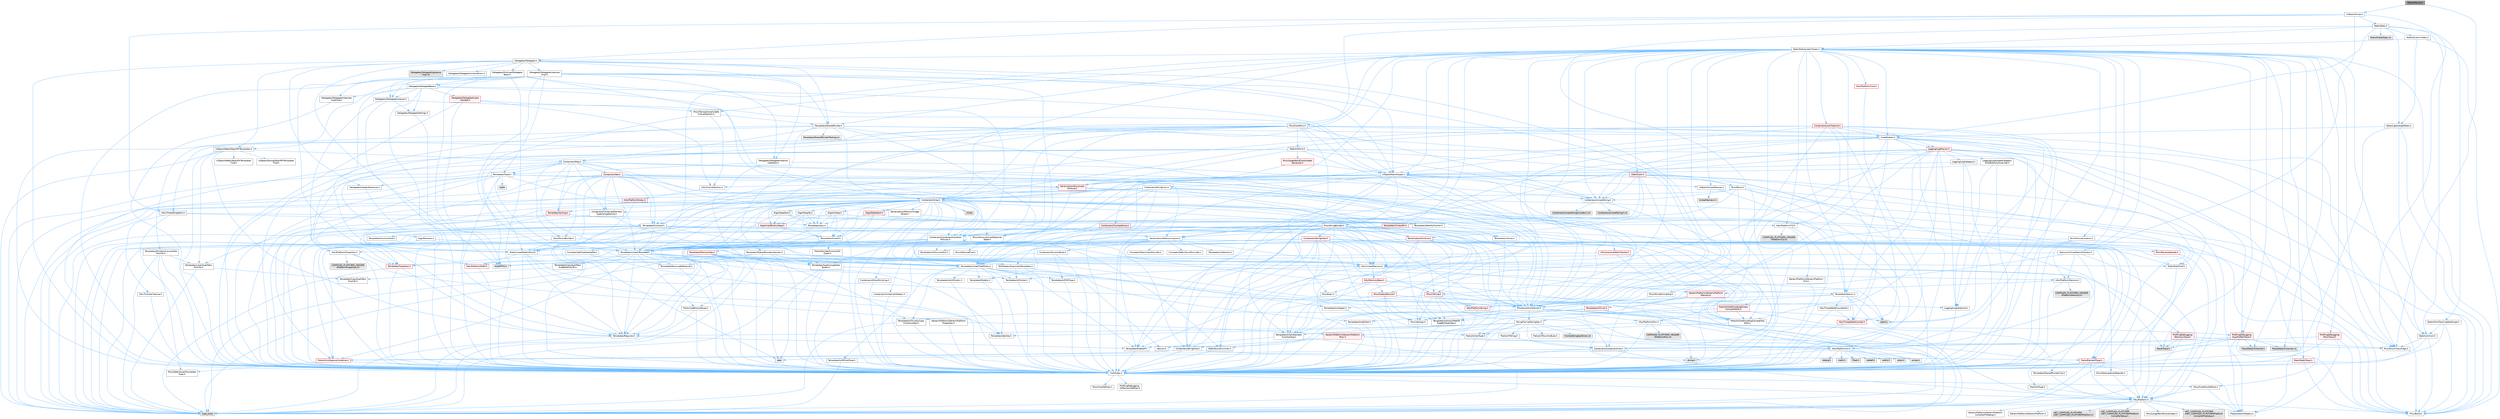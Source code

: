 digraph "ObjectMacros.h"
{
 // INTERACTIVE_SVG=YES
 // LATEX_PDF_SIZE
  bgcolor="transparent";
  edge [fontname=Helvetica,fontsize=10,labelfontname=Helvetica,labelfontsize=10];
  node [fontname=Helvetica,fontsize=10,shape=box,height=0.2,width=0.4];
  Node1 [id="Node000001",label="ObjectMacros.h",height=0.2,width=0.4,color="gray40", fillcolor="grey60", style="filled", fontcolor="black",tooltip=" "];
  Node1 -> Node2 [id="edge1_Node000001_Node000002",color="steelblue1",style="solid",tooltip=" "];
  Node2 [id="Node000002",label="Misc/EnumClassFlags.h",height=0.2,width=0.4,color="grey40", fillcolor="white", style="filled",URL="$d8/de7/EnumClassFlags_8h.html",tooltip=" "];
  Node1 -> Node3 [id="edge2_Node000001_Node000003",color="steelblue1",style="solid",tooltip=" "];
  Node3 [id="Node000003",label="UObject/Script.h",height=0.2,width=0.4,color="grey40", fillcolor="white", style="filled",URL="$de/dc6/Script_8h.html",tooltip=" "];
  Node3 -> Node4 [id="edge3_Node000003_Node000004",color="steelblue1",style="solid",tooltip=" "];
  Node4 [id="Node000004",label="Delegates/Delegate.h",height=0.2,width=0.4,color="grey40", fillcolor="white", style="filled",URL="$d4/d80/Delegate_8h.html",tooltip=" "];
  Node4 -> Node5 [id="edge4_Node000004_Node000005",color="steelblue1",style="solid",tooltip=" "];
  Node5 [id="Node000005",label="CoreTypes.h",height=0.2,width=0.4,color="grey40", fillcolor="white", style="filled",URL="$dc/dec/CoreTypes_8h.html",tooltip=" "];
  Node5 -> Node6 [id="edge5_Node000005_Node000006",color="steelblue1",style="solid",tooltip=" "];
  Node6 [id="Node000006",label="HAL/Platform.h",height=0.2,width=0.4,color="grey40", fillcolor="white", style="filled",URL="$d9/dd0/Platform_8h.html",tooltip=" "];
  Node6 -> Node7 [id="edge6_Node000006_Node000007",color="steelblue1",style="solid",tooltip=" "];
  Node7 [id="Node000007",label="Misc/Build.h",height=0.2,width=0.4,color="grey40", fillcolor="white", style="filled",URL="$d3/dbb/Build_8h.html",tooltip=" "];
  Node6 -> Node8 [id="edge7_Node000006_Node000008",color="steelblue1",style="solid",tooltip=" "];
  Node8 [id="Node000008",label="Misc/LargeWorldCoordinates.h",height=0.2,width=0.4,color="grey40", fillcolor="white", style="filled",URL="$d2/dcb/LargeWorldCoordinates_8h.html",tooltip=" "];
  Node6 -> Node9 [id="edge8_Node000006_Node000009",color="steelblue1",style="solid",tooltip=" "];
  Node9 [id="Node000009",label="type_traits",height=0.2,width=0.4,color="grey60", fillcolor="#E0E0E0", style="filled",tooltip=" "];
  Node6 -> Node10 [id="edge9_Node000006_Node000010",color="steelblue1",style="solid",tooltip=" "];
  Node10 [id="Node000010",label="PreprocessorHelpers.h",height=0.2,width=0.4,color="grey40", fillcolor="white", style="filled",URL="$db/ddb/PreprocessorHelpers_8h.html",tooltip=" "];
  Node6 -> Node11 [id="edge10_Node000006_Node000011",color="steelblue1",style="solid",tooltip=" "];
  Node11 [id="Node000011",label="UBT_COMPILED_PLATFORM\l/UBT_COMPILED_PLATFORMPlatform\lCompilerPreSetup.h",height=0.2,width=0.4,color="grey60", fillcolor="#E0E0E0", style="filled",tooltip=" "];
  Node6 -> Node12 [id="edge11_Node000006_Node000012",color="steelblue1",style="solid",tooltip=" "];
  Node12 [id="Node000012",label="GenericPlatform/GenericPlatform\lCompilerPreSetup.h",height=0.2,width=0.4,color="grey40", fillcolor="white", style="filled",URL="$d9/dc8/GenericPlatformCompilerPreSetup_8h.html",tooltip=" "];
  Node6 -> Node13 [id="edge12_Node000006_Node000013",color="steelblue1",style="solid",tooltip=" "];
  Node13 [id="Node000013",label="GenericPlatform/GenericPlatform.h",height=0.2,width=0.4,color="grey40", fillcolor="white", style="filled",URL="$d6/d84/GenericPlatform_8h.html",tooltip=" "];
  Node6 -> Node14 [id="edge13_Node000006_Node000014",color="steelblue1",style="solid",tooltip=" "];
  Node14 [id="Node000014",label="UBT_COMPILED_PLATFORM\l/UBT_COMPILED_PLATFORMPlatform.h",height=0.2,width=0.4,color="grey60", fillcolor="#E0E0E0", style="filled",tooltip=" "];
  Node6 -> Node15 [id="edge14_Node000006_Node000015",color="steelblue1",style="solid",tooltip=" "];
  Node15 [id="Node000015",label="UBT_COMPILED_PLATFORM\l/UBT_COMPILED_PLATFORMPlatform\lCompilerSetup.h",height=0.2,width=0.4,color="grey60", fillcolor="#E0E0E0", style="filled",tooltip=" "];
  Node5 -> Node16 [id="edge15_Node000005_Node000016",color="steelblue1",style="solid",tooltip=" "];
  Node16 [id="Node000016",label="ProfilingDebugging\l/UMemoryDefines.h",height=0.2,width=0.4,color="grey40", fillcolor="white", style="filled",URL="$d2/da2/UMemoryDefines_8h.html",tooltip=" "];
  Node5 -> Node17 [id="edge16_Node000005_Node000017",color="steelblue1",style="solid",tooltip=" "];
  Node17 [id="Node000017",label="Misc/CoreMiscDefines.h",height=0.2,width=0.4,color="grey40", fillcolor="white", style="filled",URL="$da/d38/CoreMiscDefines_8h.html",tooltip=" "];
  Node17 -> Node6 [id="edge17_Node000017_Node000006",color="steelblue1",style="solid",tooltip=" "];
  Node17 -> Node10 [id="edge18_Node000017_Node000010",color="steelblue1",style="solid",tooltip=" "];
  Node5 -> Node18 [id="edge19_Node000005_Node000018",color="steelblue1",style="solid",tooltip=" "];
  Node18 [id="Node000018",label="Misc/CoreDefines.h",height=0.2,width=0.4,color="grey40", fillcolor="white", style="filled",URL="$d3/dd2/CoreDefines_8h.html",tooltip=" "];
  Node4 -> Node19 [id="edge20_Node000004_Node000019",color="steelblue1",style="solid",tooltip=" "];
  Node19 [id="Node000019",label="Misc/AssertionMacros.h",height=0.2,width=0.4,color="grey40", fillcolor="white", style="filled",URL="$d0/dfa/AssertionMacros_8h.html",tooltip=" "];
  Node19 -> Node5 [id="edge21_Node000019_Node000005",color="steelblue1",style="solid",tooltip=" "];
  Node19 -> Node6 [id="edge22_Node000019_Node000006",color="steelblue1",style="solid",tooltip=" "];
  Node19 -> Node20 [id="edge23_Node000019_Node000020",color="steelblue1",style="solid",tooltip=" "];
  Node20 [id="Node000020",label="HAL/PlatformMisc.h",height=0.2,width=0.4,color="grey40", fillcolor="white", style="filled",URL="$d0/df5/PlatformMisc_8h.html",tooltip=" "];
  Node20 -> Node5 [id="edge24_Node000020_Node000005",color="steelblue1",style="solid",tooltip=" "];
  Node20 -> Node21 [id="edge25_Node000020_Node000021",color="steelblue1",style="solid",tooltip=" "];
  Node21 [id="Node000021",label="GenericPlatform/GenericPlatform\lMisc.h",height=0.2,width=0.4,color="red", fillcolor="#FFF0F0", style="filled",URL="$db/d9a/GenericPlatformMisc_8h.html",tooltip=" "];
  Node21 -> Node22 [id="edge26_Node000021_Node000022",color="steelblue1",style="solid",tooltip=" "];
  Node22 [id="Node000022",label="Containers/StringFwd.h",height=0.2,width=0.4,color="grey40", fillcolor="white", style="filled",URL="$df/d37/StringFwd_8h.html",tooltip=" "];
  Node22 -> Node5 [id="edge27_Node000022_Node000005",color="steelblue1",style="solid",tooltip=" "];
  Node22 -> Node23 [id="edge28_Node000022_Node000023",color="steelblue1",style="solid",tooltip=" "];
  Node23 [id="Node000023",label="Traits/ElementType.h",height=0.2,width=0.4,color="red", fillcolor="#FFF0F0", style="filled",URL="$d5/d4f/ElementType_8h.html",tooltip=" "];
  Node23 -> Node6 [id="edge29_Node000023_Node000006",color="steelblue1",style="solid",tooltip=" "];
  Node23 -> Node9 [id="edge30_Node000023_Node000009",color="steelblue1",style="solid",tooltip=" "];
  Node22 -> Node25 [id="edge31_Node000022_Node000025",color="steelblue1",style="solid",tooltip=" "];
  Node25 [id="Node000025",label="Traits/IsContiguousContainer.h",height=0.2,width=0.4,color="red", fillcolor="#FFF0F0", style="filled",URL="$d5/d3c/IsContiguousContainer_8h.html",tooltip=" "];
  Node25 -> Node5 [id="edge32_Node000025_Node000005",color="steelblue1",style="solid",tooltip=" "];
  Node25 -> Node26 [id="edge33_Node000025_Node000026",color="steelblue1",style="solid",tooltip=" "];
  Node26 [id="Node000026",label="Misc/StaticAssertComplete\lType.h",height=0.2,width=0.4,color="grey40", fillcolor="white", style="filled",URL="$d5/d4e/StaticAssertCompleteType_8h.html",tooltip=" "];
  Node21 -> Node5 [id="edge34_Node000021_Node000005",color="steelblue1",style="solid",tooltip=" "];
  Node21 -> Node32 [id="edge35_Node000021_Node000032",color="steelblue1",style="solid",tooltip=" "];
  Node32 [id="Node000032",label="HAL/PlatformCrt.h",height=0.2,width=0.4,color="grey40", fillcolor="white", style="filled",URL="$d8/d75/PlatformCrt_8h.html",tooltip=" "];
  Node32 -> Node33 [id="edge36_Node000032_Node000033",color="steelblue1",style="solid",tooltip=" "];
  Node33 [id="Node000033",label="new",height=0.2,width=0.4,color="grey60", fillcolor="#E0E0E0", style="filled",tooltip=" "];
  Node32 -> Node34 [id="edge37_Node000032_Node000034",color="steelblue1",style="solid",tooltip=" "];
  Node34 [id="Node000034",label="wchar.h",height=0.2,width=0.4,color="grey60", fillcolor="#E0E0E0", style="filled",tooltip=" "];
  Node32 -> Node35 [id="edge38_Node000032_Node000035",color="steelblue1",style="solid",tooltip=" "];
  Node35 [id="Node000035",label="stddef.h",height=0.2,width=0.4,color="grey60", fillcolor="#E0E0E0", style="filled",tooltip=" "];
  Node32 -> Node36 [id="edge39_Node000032_Node000036",color="steelblue1",style="solid",tooltip=" "];
  Node36 [id="Node000036",label="stdlib.h",height=0.2,width=0.4,color="grey60", fillcolor="#E0E0E0", style="filled",tooltip=" "];
  Node32 -> Node37 [id="edge40_Node000032_Node000037",color="steelblue1",style="solid",tooltip=" "];
  Node37 [id="Node000037",label="stdio.h",height=0.2,width=0.4,color="grey60", fillcolor="#E0E0E0", style="filled",tooltip=" "];
  Node32 -> Node38 [id="edge41_Node000032_Node000038",color="steelblue1",style="solid",tooltip=" "];
  Node38 [id="Node000038",label="stdarg.h",height=0.2,width=0.4,color="grey60", fillcolor="#E0E0E0", style="filled",tooltip=" "];
  Node32 -> Node39 [id="edge42_Node000032_Node000039",color="steelblue1",style="solid",tooltip=" "];
  Node39 [id="Node000039",label="math.h",height=0.2,width=0.4,color="grey60", fillcolor="#E0E0E0", style="filled",tooltip=" "];
  Node32 -> Node40 [id="edge43_Node000032_Node000040",color="steelblue1",style="solid",tooltip=" "];
  Node40 [id="Node000040",label="float.h",height=0.2,width=0.4,color="grey60", fillcolor="#E0E0E0", style="filled",tooltip=" "];
  Node32 -> Node41 [id="edge44_Node000032_Node000041",color="steelblue1",style="solid",tooltip=" "];
  Node41 [id="Node000041",label="string.h",height=0.2,width=0.4,color="grey60", fillcolor="#E0E0E0", style="filled",tooltip=" "];
  Node21 -> Node42 [id="edge45_Node000021_Node000042",color="steelblue1",style="solid",tooltip=" "];
  Node42 [id="Node000042",label="Math/NumericLimits.h",height=0.2,width=0.4,color="grey40", fillcolor="white", style="filled",URL="$df/d1b/NumericLimits_8h.html",tooltip=" "];
  Node42 -> Node5 [id="edge46_Node000042_Node000005",color="steelblue1",style="solid",tooltip=" "];
  Node21 -> Node2 [id="edge47_Node000021_Node000002",color="steelblue1",style="solid",tooltip=" "];
  Node20 -> Node46 [id="edge48_Node000020_Node000046",color="steelblue1",style="solid",tooltip=" "];
  Node46 [id="Node000046",label="COMPILED_PLATFORM_HEADER\l(PlatformMisc.h)",height=0.2,width=0.4,color="grey60", fillcolor="#E0E0E0", style="filled",tooltip=" "];
  Node20 -> Node47 [id="edge49_Node000020_Node000047",color="steelblue1",style="solid",tooltip=" "];
  Node47 [id="Node000047",label="ProfilingDebugging\l/CpuProfilerTrace.h",height=0.2,width=0.4,color="red", fillcolor="#FFF0F0", style="filled",URL="$da/dcb/CpuProfilerTrace_8h.html",tooltip=" "];
  Node47 -> Node5 [id="edge50_Node000047_Node000005",color="steelblue1",style="solid",tooltip=" "];
  Node47 -> Node28 [id="edge51_Node000047_Node000028",color="steelblue1",style="solid",tooltip=" "];
  Node28 [id="Node000028",label="Containers/ContainersFwd.h",height=0.2,width=0.4,color="grey40", fillcolor="white", style="filled",URL="$d4/d0a/ContainersFwd_8h.html",tooltip=" "];
  Node28 -> Node6 [id="edge52_Node000028_Node000006",color="steelblue1",style="solid",tooltip=" "];
  Node28 -> Node5 [id="edge53_Node000028_Node000005",color="steelblue1",style="solid",tooltip=" "];
  Node28 -> Node25 [id="edge54_Node000028_Node000025",color="steelblue1",style="solid",tooltip=" "];
  Node47 -> Node10 [id="edge55_Node000047_Node000010",color="steelblue1",style="solid",tooltip=" "];
  Node47 -> Node7 [id="edge56_Node000047_Node000007",color="steelblue1",style="solid",tooltip=" "];
  Node47 -> Node52 [id="edge57_Node000047_Node000052",color="steelblue1",style="solid",tooltip=" "];
  Node52 [id="Node000052",label="Trace/Detail/Channel.h",height=0.2,width=0.4,color="grey60", fillcolor="#E0E0E0", style="filled",tooltip=" "];
  Node47 -> Node53 [id="edge58_Node000047_Node000053",color="steelblue1",style="solid",tooltip=" "];
  Node53 [id="Node000053",label="Trace/Detail/Channel.inl",height=0.2,width=0.4,color="grey60", fillcolor="#E0E0E0", style="filled",tooltip=" "];
  Node47 -> Node54 [id="edge59_Node000047_Node000054",color="steelblue1",style="solid",tooltip=" "];
  Node54 [id="Node000054",label="Trace/Trace.h",height=0.2,width=0.4,color="grey60", fillcolor="#E0E0E0", style="filled",tooltip=" "];
  Node19 -> Node10 [id="edge60_Node000019_Node000010",color="steelblue1",style="solid",tooltip=" "];
  Node19 -> Node55 [id="edge61_Node000019_Node000055",color="steelblue1",style="solid",tooltip=" "];
  Node55 [id="Node000055",label="Templates/EnableIf.h",height=0.2,width=0.4,color="grey40", fillcolor="white", style="filled",URL="$d7/d60/EnableIf_8h.html",tooltip=" "];
  Node55 -> Node5 [id="edge62_Node000055_Node000005",color="steelblue1",style="solid",tooltip=" "];
  Node19 -> Node56 [id="edge63_Node000019_Node000056",color="steelblue1",style="solid",tooltip=" "];
  Node56 [id="Node000056",label="Templates/IsArrayOrRefOf\lTypeByPredicate.h",height=0.2,width=0.4,color="grey40", fillcolor="white", style="filled",URL="$d6/da1/IsArrayOrRefOfTypeByPredicate_8h.html",tooltip=" "];
  Node56 -> Node5 [id="edge64_Node000056_Node000005",color="steelblue1",style="solid",tooltip=" "];
  Node19 -> Node57 [id="edge65_Node000019_Node000057",color="steelblue1",style="solid",tooltip=" "];
  Node57 [id="Node000057",label="Templates/IsValidVariadic\lFunctionArg.h",height=0.2,width=0.4,color="grey40", fillcolor="white", style="filled",URL="$d0/dc8/IsValidVariadicFunctionArg_8h.html",tooltip=" "];
  Node57 -> Node5 [id="edge66_Node000057_Node000005",color="steelblue1",style="solid",tooltip=" "];
  Node57 -> Node58 [id="edge67_Node000057_Node000058",color="steelblue1",style="solid",tooltip=" "];
  Node58 [id="Node000058",label="IsEnum.h",height=0.2,width=0.4,color="grey40", fillcolor="white", style="filled",URL="$d4/de5/IsEnum_8h.html",tooltip=" "];
  Node57 -> Node9 [id="edge68_Node000057_Node000009",color="steelblue1",style="solid",tooltip=" "];
  Node19 -> Node59 [id="edge69_Node000019_Node000059",color="steelblue1",style="solid",tooltip=" "];
  Node59 [id="Node000059",label="Traits/IsCharEncodingCompatible\lWith.h",height=0.2,width=0.4,color="grey40", fillcolor="white", style="filled",URL="$df/dd1/IsCharEncodingCompatibleWith_8h.html",tooltip=" "];
  Node59 -> Node9 [id="edge70_Node000059_Node000009",color="steelblue1",style="solid",tooltip=" "];
  Node59 -> Node60 [id="edge71_Node000059_Node000060",color="steelblue1",style="solid",tooltip=" "];
  Node60 [id="Node000060",label="Traits/IsCharType.h",height=0.2,width=0.4,color="grey40", fillcolor="white", style="filled",URL="$db/d51/IsCharType_8h.html",tooltip=" "];
  Node60 -> Node5 [id="edge72_Node000060_Node000005",color="steelblue1",style="solid",tooltip=" "];
  Node19 -> Node61 [id="edge73_Node000019_Node000061",color="steelblue1",style="solid",tooltip=" "];
  Node61 [id="Node000061",label="Misc/VarArgs.h",height=0.2,width=0.4,color="grey40", fillcolor="white", style="filled",URL="$d5/d6f/VarArgs_8h.html",tooltip=" "];
  Node61 -> Node5 [id="edge74_Node000061_Node000005",color="steelblue1",style="solid",tooltip=" "];
  Node19 -> Node62 [id="edge75_Node000019_Node000062",color="steelblue1",style="solid",tooltip=" "];
  Node62 [id="Node000062",label="String/FormatStringSan.h",height=0.2,width=0.4,color="grey40", fillcolor="white", style="filled",URL="$d3/d8b/FormatStringSan_8h.html",tooltip=" "];
  Node62 -> Node9 [id="edge76_Node000062_Node000009",color="steelblue1",style="solid",tooltip=" "];
  Node62 -> Node5 [id="edge77_Node000062_Node000005",color="steelblue1",style="solid",tooltip=" "];
  Node62 -> Node63 [id="edge78_Node000062_Node000063",color="steelblue1",style="solid",tooltip=" "];
  Node63 [id="Node000063",label="Templates/Requires.h",height=0.2,width=0.4,color="grey40", fillcolor="white", style="filled",URL="$dc/d96/Requires_8h.html",tooltip=" "];
  Node63 -> Node55 [id="edge79_Node000063_Node000055",color="steelblue1",style="solid",tooltip=" "];
  Node63 -> Node9 [id="edge80_Node000063_Node000009",color="steelblue1",style="solid",tooltip=" "];
  Node62 -> Node64 [id="edge81_Node000062_Node000064",color="steelblue1",style="solid",tooltip=" "];
  Node64 [id="Node000064",label="Templates/Identity.h",height=0.2,width=0.4,color="grey40", fillcolor="white", style="filled",URL="$d0/dd5/Identity_8h.html",tooltip=" "];
  Node62 -> Node57 [id="edge82_Node000062_Node000057",color="steelblue1",style="solid",tooltip=" "];
  Node62 -> Node60 [id="edge83_Node000062_Node000060",color="steelblue1",style="solid",tooltip=" "];
  Node62 -> Node65 [id="edge84_Node000062_Node000065",color="steelblue1",style="solid",tooltip=" "];
  Node65 [id="Node000065",label="Traits/IsTEnumAsByte.h",height=0.2,width=0.4,color="grey40", fillcolor="white", style="filled",URL="$d1/de6/IsTEnumAsByte_8h.html",tooltip=" "];
  Node62 -> Node66 [id="edge85_Node000062_Node000066",color="steelblue1",style="solid",tooltip=" "];
  Node66 [id="Node000066",label="Traits/IsTString.h",height=0.2,width=0.4,color="grey40", fillcolor="white", style="filled",URL="$d0/df8/IsTString_8h.html",tooltip=" "];
  Node66 -> Node28 [id="edge86_Node000066_Node000028",color="steelblue1",style="solid",tooltip=" "];
  Node62 -> Node28 [id="edge87_Node000062_Node000028",color="steelblue1",style="solid",tooltip=" "];
  Node62 -> Node67 [id="edge88_Node000062_Node000067",color="steelblue1",style="solid",tooltip=" "];
  Node67 [id="Node000067",label="FormatStringSanErrors.inl",height=0.2,width=0.4,color="grey60", fillcolor="#E0E0E0", style="filled",tooltip=" "];
  Node19 -> Node68 [id="edge89_Node000019_Node000068",color="steelblue1",style="solid",tooltip=" "];
  Node68 [id="Node000068",label="atomic",height=0.2,width=0.4,color="grey60", fillcolor="#E0E0E0", style="filled",tooltip=" "];
  Node4 -> Node69 [id="edge90_Node000004_Node000069",color="steelblue1",style="solid",tooltip=" "];
  Node69 [id="Node000069",label="UObject/NameTypes.h",height=0.2,width=0.4,color="grey40", fillcolor="white", style="filled",URL="$d6/d35/NameTypes_8h.html",tooltip=" "];
  Node69 -> Node5 [id="edge91_Node000069_Node000005",color="steelblue1",style="solid",tooltip=" "];
  Node69 -> Node19 [id="edge92_Node000069_Node000019",color="steelblue1",style="solid",tooltip=" "];
  Node69 -> Node70 [id="edge93_Node000069_Node000070",color="steelblue1",style="solid",tooltip=" "];
  Node70 [id="Node000070",label="HAL/UnrealMemory.h",height=0.2,width=0.4,color="grey40", fillcolor="white", style="filled",URL="$d9/d96/UnrealMemory_8h.html",tooltip=" "];
  Node70 -> Node5 [id="edge94_Node000070_Node000005",color="steelblue1",style="solid",tooltip=" "];
  Node70 -> Node71 [id="edge95_Node000070_Node000071",color="steelblue1",style="solid",tooltip=" "];
  Node71 [id="Node000071",label="GenericPlatform/GenericPlatform\lMemory.h",height=0.2,width=0.4,color="red", fillcolor="#FFF0F0", style="filled",URL="$dd/d22/GenericPlatformMemory_8h.html",tooltip=" "];
  Node71 -> Node5 [id="edge96_Node000071_Node000005",color="steelblue1",style="solid",tooltip=" "];
  Node71 -> Node72 [id="edge97_Node000071_Node000072",color="steelblue1",style="solid",tooltip=" "];
  Node72 [id="Node000072",label="HAL/PlatformString.h",height=0.2,width=0.4,color="red", fillcolor="#FFF0F0", style="filled",URL="$db/db5/PlatformString_8h.html",tooltip=" "];
  Node72 -> Node5 [id="edge98_Node000072_Node000005",color="steelblue1",style="solid",tooltip=" "];
  Node71 -> Node41 [id="edge99_Node000071_Node000041",color="steelblue1",style="solid",tooltip=" "];
  Node71 -> Node34 [id="edge100_Node000071_Node000034",color="steelblue1",style="solid",tooltip=" "];
  Node70 -> Node74 [id="edge101_Node000070_Node000074",color="steelblue1",style="solid",tooltip=" "];
  Node74 [id="Node000074",label="HAL/MemoryBase.h",height=0.2,width=0.4,color="red", fillcolor="#FFF0F0", style="filled",URL="$d6/d9f/MemoryBase_8h.html",tooltip=" "];
  Node74 -> Node5 [id="edge102_Node000074_Node000005",color="steelblue1",style="solid",tooltip=" "];
  Node74 -> Node32 [id="edge103_Node000074_Node000032",color="steelblue1",style="solid",tooltip=" "];
  Node74 -> Node75 [id="edge104_Node000074_Node000075",color="steelblue1",style="solid",tooltip=" "];
  Node75 [id="Node000075",label="Misc/Exec.h",height=0.2,width=0.4,color="grey40", fillcolor="white", style="filled",URL="$de/ddb/Exec_8h.html",tooltip=" "];
  Node75 -> Node5 [id="edge105_Node000075_Node000005",color="steelblue1",style="solid",tooltip=" "];
  Node75 -> Node19 [id="edge106_Node000075_Node000019",color="steelblue1",style="solid",tooltip=" "];
  Node74 -> Node76 [id="edge107_Node000074_Node000076",color="steelblue1",style="solid",tooltip=" "];
  Node76 [id="Node000076",label="Misc/OutputDevice.h",height=0.2,width=0.4,color="red", fillcolor="#FFF0F0", style="filled",URL="$d7/d32/OutputDevice_8h.html",tooltip=" "];
  Node76 -> Node5 [id="edge108_Node000076_Node000005",color="steelblue1",style="solid",tooltip=" "];
  Node76 -> Node77 [id="edge109_Node000076_Node000077",color="steelblue1",style="solid",tooltip=" "];
  Node77 [id="Node000077",label="Logging/LogVerbosity.h",height=0.2,width=0.4,color="grey40", fillcolor="white", style="filled",URL="$d2/d8f/LogVerbosity_8h.html",tooltip=" "];
  Node77 -> Node5 [id="edge110_Node000077_Node000005",color="steelblue1",style="solid",tooltip=" "];
  Node76 -> Node61 [id="edge111_Node000076_Node000061",color="steelblue1",style="solid",tooltip=" "];
  Node76 -> Node56 [id="edge112_Node000076_Node000056",color="steelblue1",style="solid",tooltip=" "];
  Node76 -> Node57 [id="edge113_Node000076_Node000057",color="steelblue1",style="solid",tooltip=" "];
  Node76 -> Node59 [id="edge114_Node000076_Node000059",color="steelblue1",style="solid",tooltip=" "];
  Node74 -> Node78 [id="edge115_Node000074_Node000078",color="steelblue1",style="solid",tooltip=" "];
  Node78 [id="Node000078",label="Templates/Atomic.h",height=0.2,width=0.4,color="grey40", fillcolor="white", style="filled",URL="$d3/d91/Atomic_8h.html",tooltip=" "];
  Node78 -> Node79 [id="edge116_Node000078_Node000079",color="steelblue1",style="solid",tooltip=" "];
  Node79 [id="Node000079",label="HAL/ThreadSafeCounter.h",height=0.2,width=0.4,color="red", fillcolor="#FFF0F0", style="filled",URL="$dc/dc9/ThreadSafeCounter_8h.html",tooltip=" "];
  Node79 -> Node5 [id="edge117_Node000079_Node000005",color="steelblue1",style="solid",tooltip=" "];
  Node78 -> Node80 [id="edge118_Node000078_Node000080",color="steelblue1",style="solid",tooltip=" "];
  Node80 [id="Node000080",label="HAL/ThreadSafeCounter64.h",height=0.2,width=0.4,color="grey40", fillcolor="white", style="filled",URL="$d0/d12/ThreadSafeCounter64_8h.html",tooltip=" "];
  Node80 -> Node5 [id="edge119_Node000080_Node000005",color="steelblue1",style="solid",tooltip=" "];
  Node80 -> Node79 [id="edge120_Node000080_Node000079",color="steelblue1",style="solid",tooltip=" "];
  Node78 -> Node81 [id="edge121_Node000078_Node000081",color="steelblue1",style="solid",tooltip=" "];
  Node81 [id="Node000081",label="Templates/IsIntegral.h",height=0.2,width=0.4,color="grey40", fillcolor="white", style="filled",URL="$da/d64/IsIntegral_8h.html",tooltip=" "];
  Node81 -> Node5 [id="edge122_Node000081_Node000005",color="steelblue1",style="solid",tooltip=" "];
  Node78 -> Node82 [id="edge123_Node000078_Node000082",color="steelblue1",style="solid",tooltip=" "];
  Node82 [id="Node000082",label="Templates/IsTrivial.h",height=0.2,width=0.4,color="red", fillcolor="#FFF0F0", style="filled",URL="$da/d4c/IsTrivial_8h.html",tooltip=" "];
  Node82 -> Node83 [id="edge124_Node000082_Node000083",color="steelblue1",style="solid",tooltip=" "];
  Node83 [id="Node000083",label="Templates/AndOrNot.h",height=0.2,width=0.4,color="grey40", fillcolor="white", style="filled",URL="$db/d0a/AndOrNot_8h.html",tooltip=" "];
  Node83 -> Node5 [id="edge125_Node000083_Node000005",color="steelblue1",style="solid",tooltip=" "];
  Node82 -> Node84 [id="edge126_Node000082_Node000084",color="steelblue1",style="solid",tooltip=" "];
  Node84 [id="Node000084",label="Templates/IsTriviallyCopy\lConstructible.h",height=0.2,width=0.4,color="grey40", fillcolor="white", style="filled",URL="$d3/d78/IsTriviallyCopyConstructible_8h.html",tooltip=" "];
  Node84 -> Node5 [id="edge127_Node000084_Node000005",color="steelblue1",style="solid",tooltip=" "];
  Node84 -> Node9 [id="edge128_Node000084_Node000009",color="steelblue1",style="solid",tooltip=" "];
  Node82 -> Node9 [id="edge129_Node000082_Node000009",color="steelblue1",style="solid",tooltip=" "];
  Node78 -> Node86 [id="edge130_Node000078_Node000086",color="steelblue1",style="solid",tooltip=" "];
  Node86 [id="Node000086",label="Traits/IntType.h",height=0.2,width=0.4,color="grey40", fillcolor="white", style="filled",URL="$d7/deb/IntType_8h.html",tooltip=" "];
  Node86 -> Node6 [id="edge131_Node000086_Node000006",color="steelblue1",style="solid",tooltip=" "];
  Node78 -> Node68 [id="edge132_Node000078_Node000068",color="steelblue1",style="solid",tooltip=" "];
  Node70 -> Node87 [id="edge133_Node000070_Node000087",color="steelblue1",style="solid",tooltip=" "];
  Node87 [id="Node000087",label="HAL/PlatformMemory.h",height=0.2,width=0.4,color="grey40", fillcolor="white", style="filled",URL="$de/d68/PlatformMemory_8h.html",tooltip=" "];
  Node87 -> Node5 [id="edge134_Node000087_Node000005",color="steelblue1",style="solid",tooltip=" "];
  Node87 -> Node71 [id="edge135_Node000087_Node000071",color="steelblue1",style="solid",tooltip=" "];
  Node87 -> Node88 [id="edge136_Node000087_Node000088",color="steelblue1",style="solid",tooltip=" "];
  Node88 [id="Node000088",label="COMPILED_PLATFORM_HEADER\l(PlatformMemory.h)",height=0.2,width=0.4,color="grey60", fillcolor="#E0E0E0", style="filled",tooltip=" "];
  Node70 -> Node89 [id="edge137_Node000070_Node000089",color="steelblue1",style="solid",tooltip=" "];
  Node89 [id="Node000089",label="ProfilingDebugging\l/MemoryTrace.h",height=0.2,width=0.4,color="red", fillcolor="#FFF0F0", style="filled",URL="$da/dd7/MemoryTrace_8h.html",tooltip=" "];
  Node89 -> Node6 [id="edge138_Node000089_Node000006",color="steelblue1",style="solid",tooltip=" "];
  Node89 -> Node2 [id="edge139_Node000089_Node000002",color="steelblue1",style="solid",tooltip=" "];
  Node89 -> Node54 [id="edge140_Node000089_Node000054",color="steelblue1",style="solid",tooltip=" "];
  Node70 -> Node90 [id="edge141_Node000070_Node000090",color="steelblue1",style="solid",tooltip=" "];
  Node90 [id="Node000090",label="Templates/IsPointer.h",height=0.2,width=0.4,color="grey40", fillcolor="white", style="filled",URL="$d7/d05/IsPointer_8h.html",tooltip=" "];
  Node90 -> Node5 [id="edge142_Node000090_Node000005",color="steelblue1",style="solid",tooltip=" "];
  Node69 -> Node91 [id="edge143_Node000069_Node000091",color="steelblue1",style="solid",tooltip=" "];
  Node91 [id="Node000091",label="Templates/UnrealTypeTraits.h",height=0.2,width=0.4,color="grey40", fillcolor="white", style="filled",URL="$d2/d2d/UnrealTypeTraits_8h.html",tooltip=" "];
  Node91 -> Node5 [id="edge144_Node000091_Node000005",color="steelblue1",style="solid",tooltip=" "];
  Node91 -> Node90 [id="edge145_Node000091_Node000090",color="steelblue1",style="solid",tooltip=" "];
  Node91 -> Node19 [id="edge146_Node000091_Node000019",color="steelblue1",style="solid",tooltip=" "];
  Node91 -> Node83 [id="edge147_Node000091_Node000083",color="steelblue1",style="solid",tooltip=" "];
  Node91 -> Node55 [id="edge148_Node000091_Node000055",color="steelblue1",style="solid",tooltip=" "];
  Node91 -> Node92 [id="edge149_Node000091_Node000092",color="steelblue1",style="solid",tooltip=" "];
  Node92 [id="Node000092",label="Templates/IsArithmetic.h",height=0.2,width=0.4,color="grey40", fillcolor="white", style="filled",URL="$d2/d5d/IsArithmetic_8h.html",tooltip=" "];
  Node92 -> Node5 [id="edge150_Node000092_Node000005",color="steelblue1",style="solid",tooltip=" "];
  Node91 -> Node58 [id="edge151_Node000091_Node000058",color="steelblue1",style="solid",tooltip=" "];
  Node91 -> Node93 [id="edge152_Node000091_Node000093",color="steelblue1",style="solid",tooltip=" "];
  Node93 [id="Node000093",label="Templates/Models.h",height=0.2,width=0.4,color="grey40", fillcolor="white", style="filled",URL="$d3/d0c/Models_8h.html",tooltip=" "];
  Node93 -> Node64 [id="edge153_Node000093_Node000064",color="steelblue1",style="solid",tooltip=" "];
  Node91 -> Node94 [id="edge154_Node000091_Node000094",color="steelblue1",style="solid",tooltip=" "];
  Node94 [id="Node000094",label="Templates/IsPODType.h",height=0.2,width=0.4,color="grey40", fillcolor="white", style="filled",URL="$d7/db1/IsPODType_8h.html",tooltip=" "];
  Node94 -> Node5 [id="edge155_Node000094_Node000005",color="steelblue1",style="solid",tooltip=" "];
  Node91 -> Node95 [id="edge156_Node000091_Node000095",color="steelblue1",style="solid",tooltip=" "];
  Node95 [id="Node000095",label="Templates/IsUECoreType.h",height=0.2,width=0.4,color="grey40", fillcolor="white", style="filled",URL="$d1/db8/IsUECoreType_8h.html",tooltip=" "];
  Node95 -> Node5 [id="edge157_Node000095_Node000005",color="steelblue1",style="solid",tooltip=" "];
  Node95 -> Node9 [id="edge158_Node000095_Node000009",color="steelblue1",style="solid",tooltip=" "];
  Node91 -> Node84 [id="edge159_Node000091_Node000084",color="steelblue1",style="solid",tooltip=" "];
  Node69 -> Node96 [id="edge160_Node000069_Node000096",color="steelblue1",style="solid",tooltip=" "];
  Node96 [id="Node000096",label="Templates/UnrealTemplate.h",height=0.2,width=0.4,color="grey40", fillcolor="white", style="filled",URL="$d4/d24/UnrealTemplate_8h.html",tooltip=" "];
  Node96 -> Node5 [id="edge161_Node000096_Node000005",color="steelblue1",style="solid",tooltip=" "];
  Node96 -> Node90 [id="edge162_Node000096_Node000090",color="steelblue1",style="solid",tooltip=" "];
  Node96 -> Node70 [id="edge163_Node000096_Node000070",color="steelblue1",style="solid",tooltip=" "];
  Node96 -> Node97 [id="edge164_Node000096_Node000097",color="steelblue1",style="solid",tooltip=" "];
  Node97 [id="Node000097",label="Templates/CopyQualifiers\lAndRefsFromTo.h",height=0.2,width=0.4,color="grey40", fillcolor="white", style="filled",URL="$d3/db3/CopyQualifiersAndRefsFromTo_8h.html",tooltip=" "];
  Node97 -> Node98 [id="edge165_Node000097_Node000098",color="steelblue1",style="solid",tooltip=" "];
  Node98 [id="Node000098",label="Templates/CopyQualifiers\lFromTo.h",height=0.2,width=0.4,color="grey40", fillcolor="white", style="filled",URL="$d5/db4/CopyQualifiersFromTo_8h.html",tooltip=" "];
  Node96 -> Node91 [id="edge166_Node000096_Node000091",color="steelblue1",style="solid",tooltip=" "];
  Node96 -> Node99 [id="edge167_Node000096_Node000099",color="steelblue1",style="solid",tooltip=" "];
  Node99 [id="Node000099",label="Templates/RemoveReference.h",height=0.2,width=0.4,color="grey40", fillcolor="white", style="filled",URL="$da/dbe/RemoveReference_8h.html",tooltip=" "];
  Node99 -> Node5 [id="edge168_Node000099_Node000005",color="steelblue1",style="solid",tooltip=" "];
  Node96 -> Node63 [id="edge169_Node000096_Node000063",color="steelblue1",style="solid",tooltip=" "];
  Node96 -> Node100 [id="edge170_Node000096_Node000100",color="steelblue1",style="solid",tooltip=" "];
  Node100 [id="Node000100",label="Templates/TypeCompatible\lBytes.h",height=0.2,width=0.4,color="grey40", fillcolor="white", style="filled",URL="$df/d0a/TypeCompatibleBytes_8h.html",tooltip=" "];
  Node100 -> Node5 [id="edge171_Node000100_Node000005",color="steelblue1",style="solid",tooltip=" "];
  Node100 -> Node41 [id="edge172_Node000100_Node000041",color="steelblue1",style="solid",tooltip=" "];
  Node100 -> Node33 [id="edge173_Node000100_Node000033",color="steelblue1",style="solid",tooltip=" "];
  Node100 -> Node9 [id="edge174_Node000100_Node000009",color="steelblue1",style="solid",tooltip=" "];
  Node96 -> Node64 [id="edge175_Node000096_Node000064",color="steelblue1",style="solid",tooltip=" "];
  Node96 -> Node25 [id="edge176_Node000096_Node000025",color="steelblue1",style="solid",tooltip=" "];
  Node96 -> Node101 [id="edge177_Node000096_Node000101",color="steelblue1",style="solid",tooltip=" "];
  Node101 [id="Node000101",label="Traits/UseBitwiseSwap.h",height=0.2,width=0.4,color="grey40", fillcolor="white", style="filled",URL="$db/df3/UseBitwiseSwap_8h.html",tooltip=" "];
  Node101 -> Node5 [id="edge178_Node000101_Node000005",color="steelblue1",style="solid",tooltip=" "];
  Node101 -> Node9 [id="edge179_Node000101_Node000009",color="steelblue1",style="solid",tooltip=" "];
  Node96 -> Node9 [id="edge180_Node000096_Node000009",color="steelblue1",style="solid",tooltip=" "];
  Node69 -> Node102 [id="edge181_Node000069_Node000102",color="steelblue1",style="solid",tooltip=" "];
  Node102 [id="Node000102",label="Containers/UnrealString.h",height=0.2,width=0.4,color="grey40", fillcolor="white", style="filled",URL="$d5/dba/UnrealString_8h.html",tooltip=" "];
  Node102 -> Node103 [id="edge182_Node000102_Node000103",color="steelblue1",style="solid",tooltip=" "];
  Node103 [id="Node000103",label="Containers/UnrealStringIncludes.h.inl",height=0.2,width=0.4,color="grey60", fillcolor="#E0E0E0", style="filled",tooltip=" "];
  Node102 -> Node104 [id="edge183_Node000102_Node000104",color="steelblue1",style="solid",tooltip=" "];
  Node104 [id="Node000104",label="Containers/UnrealString.h.inl",height=0.2,width=0.4,color="grey60", fillcolor="#E0E0E0", style="filled",tooltip=" "];
  Node102 -> Node105 [id="edge184_Node000102_Node000105",color="steelblue1",style="solid",tooltip=" "];
  Node105 [id="Node000105",label="Misc/StringFormatArg.h",height=0.2,width=0.4,color="grey40", fillcolor="white", style="filled",URL="$d2/d16/StringFormatArg_8h.html",tooltip=" "];
  Node105 -> Node28 [id="edge185_Node000105_Node000028",color="steelblue1",style="solid",tooltip=" "];
  Node69 -> Node106 [id="edge186_Node000069_Node000106",color="steelblue1",style="solid",tooltip=" "];
  Node106 [id="Node000106",label="HAL/CriticalSection.h",height=0.2,width=0.4,color="grey40", fillcolor="white", style="filled",URL="$d6/d90/CriticalSection_8h.html",tooltip=" "];
  Node106 -> Node107 [id="edge187_Node000106_Node000107",color="steelblue1",style="solid",tooltip=" "];
  Node107 [id="Node000107",label="HAL/PlatformMutex.h",height=0.2,width=0.4,color="red", fillcolor="#FFF0F0", style="filled",URL="$d9/d0b/PlatformMutex_8h.html",tooltip=" "];
  Node107 -> Node5 [id="edge188_Node000107_Node000005",color="steelblue1",style="solid",tooltip=" "];
  Node69 -> Node109 [id="edge189_Node000069_Node000109",color="steelblue1",style="solid",tooltip=" "];
  Node109 [id="Node000109",label="Containers/StringConv.h",height=0.2,width=0.4,color="grey40", fillcolor="white", style="filled",URL="$d3/ddf/StringConv_8h.html",tooltip=" "];
  Node109 -> Node5 [id="edge190_Node000109_Node000005",color="steelblue1",style="solid",tooltip=" "];
  Node109 -> Node19 [id="edge191_Node000109_Node000019",color="steelblue1",style="solid",tooltip=" "];
  Node109 -> Node110 [id="edge192_Node000109_Node000110",color="steelblue1",style="solid",tooltip=" "];
  Node110 [id="Node000110",label="Containers/ContainerAllocation\lPolicies.h",height=0.2,width=0.4,color="grey40", fillcolor="white", style="filled",URL="$d7/dff/ContainerAllocationPolicies_8h.html",tooltip=" "];
  Node110 -> Node5 [id="edge193_Node000110_Node000005",color="steelblue1",style="solid",tooltip=" "];
  Node110 -> Node111 [id="edge194_Node000110_Node000111",color="steelblue1",style="solid",tooltip=" "];
  Node111 [id="Node000111",label="Containers/ContainerHelpers.h",height=0.2,width=0.4,color="grey40", fillcolor="white", style="filled",URL="$d7/d33/ContainerHelpers_8h.html",tooltip=" "];
  Node111 -> Node5 [id="edge195_Node000111_Node000005",color="steelblue1",style="solid",tooltip=" "];
  Node110 -> Node110 [id="edge196_Node000110_Node000110",color="steelblue1",style="solid",tooltip=" "];
  Node110 -> Node112 [id="edge197_Node000110_Node000112",color="steelblue1",style="solid",tooltip=" "];
  Node112 [id="Node000112",label="HAL/PlatformMath.h",height=0.2,width=0.4,color="red", fillcolor="#FFF0F0", style="filled",URL="$dc/d53/PlatformMath_8h.html",tooltip=" "];
  Node112 -> Node5 [id="edge198_Node000112_Node000005",color="steelblue1",style="solid",tooltip=" "];
  Node110 -> Node70 [id="edge199_Node000110_Node000070",color="steelblue1",style="solid",tooltip=" "];
  Node110 -> Node42 [id="edge200_Node000110_Node000042",color="steelblue1",style="solid",tooltip=" "];
  Node110 -> Node19 [id="edge201_Node000110_Node000019",color="steelblue1",style="solid",tooltip=" "];
  Node110 -> Node120 [id="edge202_Node000110_Node000120",color="steelblue1",style="solid",tooltip=" "];
  Node120 [id="Node000120",label="Templates/IsPolymorphic.h",height=0.2,width=0.4,color="grey40", fillcolor="white", style="filled",URL="$dc/d20/IsPolymorphic_8h.html",tooltip=" "];
  Node110 -> Node121 [id="edge203_Node000110_Node000121",color="steelblue1",style="solid",tooltip=" "];
  Node121 [id="Node000121",label="Templates/MemoryOps.h",height=0.2,width=0.4,color="red", fillcolor="#FFF0F0", style="filled",URL="$db/dea/MemoryOps_8h.html",tooltip=" "];
  Node121 -> Node5 [id="edge204_Node000121_Node000005",color="steelblue1",style="solid",tooltip=" "];
  Node121 -> Node70 [id="edge205_Node000121_Node000070",color="steelblue1",style="solid",tooltip=" "];
  Node121 -> Node84 [id="edge206_Node000121_Node000084",color="steelblue1",style="solid",tooltip=" "];
  Node121 -> Node63 [id="edge207_Node000121_Node000063",color="steelblue1",style="solid",tooltip=" "];
  Node121 -> Node91 [id="edge208_Node000121_Node000091",color="steelblue1",style="solid",tooltip=" "];
  Node121 -> Node101 [id="edge209_Node000121_Node000101",color="steelblue1",style="solid",tooltip=" "];
  Node121 -> Node33 [id="edge210_Node000121_Node000033",color="steelblue1",style="solid",tooltip=" "];
  Node121 -> Node9 [id="edge211_Node000121_Node000009",color="steelblue1",style="solid",tooltip=" "];
  Node110 -> Node100 [id="edge212_Node000110_Node000100",color="steelblue1",style="solid",tooltip=" "];
  Node110 -> Node9 [id="edge213_Node000110_Node000009",color="steelblue1",style="solid",tooltip=" "];
  Node109 -> Node122 [id="edge214_Node000109_Node000122",color="steelblue1",style="solid",tooltip=" "];
  Node122 [id="Node000122",label="Containers/Array.h",height=0.2,width=0.4,color="grey40", fillcolor="white", style="filled",URL="$df/dd0/Array_8h.html",tooltip=" "];
  Node122 -> Node5 [id="edge215_Node000122_Node000005",color="steelblue1",style="solid",tooltip=" "];
  Node122 -> Node19 [id="edge216_Node000122_Node000019",color="steelblue1",style="solid",tooltip=" "];
  Node122 -> Node123 [id="edge217_Node000122_Node000123",color="steelblue1",style="solid",tooltip=" "];
  Node123 [id="Node000123",label="Misc/IntrusiveUnsetOptional\lState.h",height=0.2,width=0.4,color="grey40", fillcolor="white", style="filled",URL="$d2/d0a/IntrusiveUnsetOptionalState_8h.html",tooltip=" "];
  Node123 -> Node124 [id="edge218_Node000123_Node000124",color="steelblue1",style="solid",tooltip=" "];
  Node124 [id="Node000124",label="Misc/OptionalFwd.h",height=0.2,width=0.4,color="grey40", fillcolor="white", style="filled",URL="$dc/d50/OptionalFwd_8h.html",tooltip=" "];
  Node122 -> Node125 [id="edge219_Node000122_Node000125",color="steelblue1",style="solid",tooltip=" "];
  Node125 [id="Node000125",label="Misc/ReverseIterate.h",height=0.2,width=0.4,color="red", fillcolor="#FFF0F0", style="filled",URL="$db/de3/ReverseIterate_8h.html",tooltip=" "];
  Node125 -> Node6 [id="edge220_Node000125_Node000006",color="steelblue1",style="solid",tooltip=" "];
  Node122 -> Node70 [id="edge221_Node000122_Node000070",color="steelblue1",style="solid",tooltip=" "];
  Node122 -> Node91 [id="edge222_Node000122_Node000091",color="steelblue1",style="solid",tooltip=" "];
  Node122 -> Node96 [id="edge223_Node000122_Node000096",color="steelblue1",style="solid",tooltip=" "];
  Node122 -> Node127 [id="edge224_Node000122_Node000127",color="steelblue1",style="solid",tooltip=" "];
  Node127 [id="Node000127",label="Containers/AllowShrinking.h",height=0.2,width=0.4,color="grey40", fillcolor="white", style="filled",URL="$d7/d1a/AllowShrinking_8h.html",tooltip=" "];
  Node127 -> Node5 [id="edge225_Node000127_Node000005",color="steelblue1",style="solid",tooltip=" "];
  Node122 -> Node110 [id="edge226_Node000122_Node000110",color="steelblue1",style="solid",tooltip=" "];
  Node122 -> Node128 [id="edge227_Node000122_Node000128",color="steelblue1",style="solid",tooltip=" "];
  Node128 [id="Node000128",label="Containers/ContainerElement\lTypeCompatibility.h",height=0.2,width=0.4,color="grey40", fillcolor="white", style="filled",URL="$df/ddf/ContainerElementTypeCompatibility_8h.html",tooltip=" "];
  Node128 -> Node5 [id="edge228_Node000128_Node000005",color="steelblue1",style="solid",tooltip=" "];
  Node128 -> Node91 [id="edge229_Node000128_Node000091",color="steelblue1",style="solid",tooltip=" "];
  Node122 -> Node129 [id="edge230_Node000122_Node000129",color="steelblue1",style="solid",tooltip=" "];
  Node129 [id="Node000129",label="Serialization/Archive.h",height=0.2,width=0.4,color="red", fillcolor="#FFF0F0", style="filled",URL="$d7/d3b/Archive_8h.html",tooltip=" "];
  Node129 -> Node5 [id="edge231_Node000129_Node000005",color="steelblue1",style="solid",tooltip=" "];
  Node129 -> Node130 [id="edge232_Node000129_Node000130",color="steelblue1",style="solid",tooltip=" "];
  Node130 [id="Node000130",label="HAL/PlatformProperties.h",height=0.2,width=0.4,color="grey40", fillcolor="white", style="filled",URL="$d9/db0/PlatformProperties_8h.html",tooltip=" "];
  Node130 -> Node5 [id="edge233_Node000130_Node000005",color="steelblue1",style="solid",tooltip=" "];
  Node130 -> Node131 [id="edge234_Node000130_Node000131",color="steelblue1",style="solid",tooltip=" "];
  Node131 [id="Node000131",label="GenericPlatform/GenericPlatform\lProperties.h",height=0.2,width=0.4,color="grey40", fillcolor="white", style="filled",URL="$d2/dcd/GenericPlatformProperties_8h.html",tooltip=" "];
  Node131 -> Node5 [id="edge235_Node000131_Node000005",color="steelblue1",style="solid",tooltip=" "];
  Node131 -> Node21 [id="edge236_Node000131_Node000021",color="steelblue1",style="solid",tooltip=" "];
  Node130 -> Node132 [id="edge237_Node000130_Node000132",color="steelblue1",style="solid",tooltip=" "];
  Node132 [id="Node000132",label="COMPILED_PLATFORM_HEADER\l(PlatformProperties.h)",height=0.2,width=0.4,color="grey60", fillcolor="#E0E0E0", style="filled",tooltip=" "];
  Node129 -> Node29 [id="edge238_Node000129_Node000029",color="steelblue1",style="solid",tooltip=" "];
  Node29 [id="Node000029",label="Math/MathFwd.h",height=0.2,width=0.4,color="grey40", fillcolor="white", style="filled",URL="$d2/d10/MathFwd_8h.html",tooltip=" "];
  Node29 -> Node6 [id="edge239_Node000029_Node000006",color="steelblue1",style="solid",tooltip=" "];
  Node129 -> Node19 [id="edge240_Node000129_Node000019",color="steelblue1",style="solid",tooltip=" "];
  Node129 -> Node7 [id="edge241_Node000129_Node000007",color="steelblue1",style="solid",tooltip=" "];
  Node129 -> Node61 [id="edge242_Node000129_Node000061",color="steelblue1",style="solid",tooltip=" "];
  Node129 -> Node55 [id="edge243_Node000129_Node000055",color="steelblue1",style="solid",tooltip=" "];
  Node129 -> Node56 [id="edge244_Node000129_Node000056",color="steelblue1",style="solid",tooltip=" "];
  Node129 -> Node57 [id="edge245_Node000129_Node000057",color="steelblue1",style="solid",tooltip=" "];
  Node129 -> Node96 [id="edge246_Node000129_Node000096",color="steelblue1",style="solid",tooltip=" "];
  Node129 -> Node59 [id="edge247_Node000129_Node000059",color="steelblue1",style="solid",tooltip=" "];
  Node122 -> Node139 [id="edge248_Node000122_Node000139",color="steelblue1",style="solid",tooltip=" "];
  Node139 [id="Node000139",label="Serialization/MemoryImage\lWriter.h",height=0.2,width=0.4,color="grey40", fillcolor="white", style="filled",URL="$d0/d08/MemoryImageWriter_8h.html",tooltip=" "];
  Node139 -> Node5 [id="edge249_Node000139_Node000005",color="steelblue1",style="solid",tooltip=" "];
  Node139 -> Node140 [id="edge250_Node000139_Node000140",color="steelblue1",style="solid",tooltip=" "];
  Node140 [id="Node000140",label="Serialization/MemoryLayout.h",height=0.2,width=0.4,color="grey40", fillcolor="white", style="filled",URL="$d7/d66/MemoryLayout_8h.html",tooltip=" "];
  Node140 -> Node141 [id="edge251_Node000140_Node000141",color="steelblue1",style="solid",tooltip=" "];
  Node141 [id="Node000141",label="Concepts/StaticClassProvider.h",height=0.2,width=0.4,color="grey40", fillcolor="white", style="filled",URL="$dd/d83/StaticClassProvider_8h.html",tooltip=" "];
  Node140 -> Node142 [id="edge252_Node000140_Node000142",color="steelblue1",style="solid",tooltip=" "];
  Node142 [id="Node000142",label="Concepts/StaticStructProvider.h",height=0.2,width=0.4,color="grey40", fillcolor="white", style="filled",URL="$d5/d77/StaticStructProvider_8h.html",tooltip=" "];
  Node140 -> Node143 [id="edge253_Node000140_Node000143",color="steelblue1",style="solid",tooltip=" "];
  Node143 [id="Node000143",label="Containers/EnumAsByte.h",height=0.2,width=0.4,color="grey40", fillcolor="white", style="filled",URL="$d6/d9a/EnumAsByte_8h.html",tooltip=" "];
  Node143 -> Node5 [id="edge254_Node000143_Node000005",color="steelblue1",style="solid",tooltip=" "];
  Node143 -> Node94 [id="edge255_Node000143_Node000094",color="steelblue1",style="solid",tooltip=" "];
  Node143 -> Node144 [id="edge256_Node000143_Node000144",color="steelblue1",style="solid",tooltip=" "];
  Node144 [id="Node000144",label="Templates/TypeHash.h",height=0.2,width=0.4,color="red", fillcolor="#FFF0F0", style="filled",URL="$d1/d62/TypeHash_8h.html",tooltip=" "];
  Node144 -> Node5 [id="edge257_Node000144_Node000005",color="steelblue1",style="solid",tooltip=" "];
  Node144 -> Node63 [id="edge258_Node000144_Node000063",color="steelblue1",style="solid",tooltip=" "];
  Node144 -> Node9 [id="edge259_Node000144_Node000009",color="steelblue1",style="solid",tooltip=" "];
  Node140 -> Node22 [id="edge260_Node000140_Node000022",color="steelblue1",style="solid",tooltip=" "];
  Node140 -> Node70 [id="edge261_Node000140_Node000070",color="steelblue1",style="solid",tooltip=" "];
  Node140 -> Node151 [id="edge262_Node000140_Node000151",color="steelblue1",style="solid",tooltip=" "];
  Node151 [id="Node000151",label="Misc/DelayedAutoRegister.h",height=0.2,width=0.4,color="grey40", fillcolor="white", style="filled",URL="$d1/dda/DelayedAutoRegister_8h.html",tooltip=" "];
  Node151 -> Node6 [id="edge263_Node000151_Node000006",color="steelblue1",style="solid",tooltip=" "];
  Node140 -> Node55 [id="edge264_Node000140_Node000055",color="steelblue1",style="solid",tooltip=" "];
  Node140 -> Node152 [id="edge265_Node000140_Node000152",color="steelblue1",style="solid",tooltip=" "];
  Node152 [id="Node000152",label="Templates/IsAbstract.h",height=0.2,width=0.4,color="grey40", fillcolor="white", style="filled",URL="$d8/db7/IsAbstract_8h.html",tooltip=" "];
  Node140 -> Node120 [id="edge266_Node000140_Node000120",color="steelblue1",style="solid",tooltip=" "];
  Node140 -> Node93 [id="edge267_Node000140_Node000093",color="steelblue1",style="solid",tooltip=" "];
  Node140 -> Node96 [id="edge268_Node000140_Node000096",color="steelblue1",style="solid",tooltip=" "];
  Node122 -> Node153 [id="edge269_Node000122_Node000153",color="steelblue1",style="solid",tooltip=" "];
  Node153 [id="Node000153",label="Algo/Heapify.h",height=0.2,width=0.4,color="grey40", fillcolor="white", style="filled",URL="$d0/d2a/Heapify_8h.html",tooltip=" "];
  Node153 -> Node154 [id="edge270_Node000153_Node000154",color="steelblue1",style="solid",tooltip=" "];
  Node154 [id="Node000154",label="Algo/Impl/BinaryHeap.h",height=0.2,width=0.4,color="red", fillcolor="#FFF0F0", style="filled",URL="$d7/da3/Algo_2Impl_2BinaryHeap_8h.html",tooltip=" "];
  Node154 -> Node155 [id="edge271_Node000154_Node000155",color="steelblue1",style="solid",tooltip=" "];
  Node155 [id="Node000155",label="Templates/Invoke.h",height=0.2,width=0.4,color="grey40", fillcolor="white", style="filled",URL="$d7/deb/Invoke_8h.html",tooltip=" "];
  Node155 -> Node5 [id="edge272_Node000155_Node000005",color="steelblue1",style="solid",tooltip=" "];
  Node155 -> Node156 [id="edge273_Node000155_Node000156",color="steelblue1",style="solid",tooltip=" "];
  Node156 [id="Node000156",label="Traits/MemberFunctionPtr\lOuter.h",height=0.2,width=0.4,color="grey40", fillcolor="white", style="filled",URL="$db/da7/MemberFunctionPtrOuter_8h.html",tooltip=" "];
  Node155 -> Node96 [id="edge274_Node000155_Node000096",color="steelblue1",style="solid",tooltip=" "];
  Node155 -> Node9 [id="edge275_Node000155_Node000009",color="steelblue1",style="solid",tooltip=" "];
  Node154 -> Node9 [id="edge276_Node000154_Node000009",color="steelblue1",style="solid",tooltip=" "];
  Node153 -> Node159 [id="edge277_Node000153_Node000159",color="steelblue1",style="solid",tooltip=" "];
  Node159 [id="Node000159",label="Templates/IdentityFunctor.h",height=0.2,width=0.4,color="grey40", fillcolor="white", style="filled",URL="$d7/d2e/IdentityFunctor_8h.html",tooltip=" "];
  Node159 -> Node6 [id="edge278_Node000159_Node000006",color="steelblue1",style="solid",tooltip=" "];
  Node153 -> Node155 [id="edge279_Node000153_Node000155",color="steelblue1",style="solid",tooltip=" "];
  Node153 -> Node160 [id="edge280_Node000153_Node000160",color="steelblue1",style="solid",tooltip=" "];
  Node160 [id="Node000160",label="Templates/Less.h",height=0.2,width=0.4,color="grey40", fillcolor="white", style="filled",URL="$de/dc8/Less_8h.html",tooltip=" "];
  Node160 -> Node5 [id="edge281_Node000160_Node000005",color="steelblue1",style="solid",tooltip=" "];
  Node160 -> Node96 [id="edge282_Node000160_Node000096",color="steelblue1",style="solid",tooltip=" "];
  Node153 -> Node96 [id="edge283_Node000153_Node000096",color="steelblue1",style="solid",tooltip=" "];
  Node122 -> Node161 [id="edge284_Node000122_Node000161",color="steelblue1",style="solid",tooltip=" "];
  Node161 [id="Node000161",label="Algo/HeapSort.h",height=0.2,width=0.4,color="grey40", fillcolor="white", style="filled",URL="$d3/d92/HeapSort_8h.html",tooltip=" "];
  Node161 -> Node154 [id="edge285_Node000161_Node000154",color="steelblue1",style="solid",tooltip=" "];
  Node161 -> Node159 [id="edge286_Node000161_Node000159",color="steelblue1",style="solid",tooltip=" "];
  Node161 -> Node160 [id="edge287_Node000161_Node000160",color="steelblue1",style="solid",tooltip=" "];
  Node161 -> Node96 [id="edge288_Node000161_Node000096",color="steelblue1",style="solid",tooltip=" "];
  Node122 -> Node162 [id="edge289_Node000122_Node000162",color="steelblue1",style="solid",tooltip=" "];
  Node162 [id="Node000162",label="Algo/IsHeap.h",height=0.2,width=0.4,color="grey40", fillcolor="white", style="filled",URL="$de/d32/IsHeap_8h.html",tooltip=" "];
  Node162 -> Node154 [id="edge290_Node000162_Node000154",color="steelblue1",style="solid",tooltip=" "];
  Node162 -> Node159 [id="edge291_Node000162_Node000159",color="steelblue1",style="solid",tooltip=" "];
  Node162 -> Node155 [id="edge292_Node000162_Node000155",color="steelblue1",style="solid",tooltip=" "];
  Node162 -> Node160 [id="edge293_Node000162_Node000160",color="steelblue1",style="solid",tooltip=" "];
  Node162 -> Node96 [id="edge294_Node000162_Node000096",color="steelblue1",style="solid",tooltip=" "];
  Node122 -> Node154 [id="edge295_Node000122_Node000154",color="steelblue1",style="solid",tooltip=" "];
  Node122 -> Node163 [id="edge296_Node000122_Node000163",color="steelblue1",style="solid",tooltip=" "];
  Node163 [id="Node000163",label="Algo/StableSort.h",height=0.2,width=0.4,color="red", fillcolor="#FFF0F0", style="filled",URL="$d7/d3c/StableSort_8h.html",tooltip=" "];
  Node163 -> Node159 [id="edge297_Node000163_Node000159",color="steelblue1",style="solid",tooltip=" "];
  Node163 -> Node155 [id="edge298_Node000163_Node000155",color="steelblue1",style="solid",tooltip=" "];
  Node163 -> Node160 [id="edge299_Node000163_Node000160",color="steelblue1",style="solid",tooltip=" "];
  Node163 -> Node96 [id="edge300_Node000163_Node000096",color="steelblue1",style="solid",tooltip=" "];
  Node122 -> Node166 [id="edge301_Node000122_Node000166",color="steelblue1",style="solid",tooltip=" "];
  Node166 [id="Node000166",label="Concepts/GetTypeHashable.h",height=0.2,width=0.4,color="grey40", fillcolor="white", style="filled",URL="$d3/da2/GetTypeHashable_8h.html",tooltip=" "];
  Node166 -> Node5 [id="edge302_Node000166_Node000005",color="steelblue1",style="solid",tooltip=" "];
  Node166 -> Node144 [id="edge303_Node000166_Node000144",color="steelblue1",style="solid",tooltip=" "];
  Node122 -> Node159 [id="edge304_Node000122_Node000159",color="steelblue1",style="solid",tooltip=" "];
  Node122 -> Node155 [id="edge305_Node000122_Node000155",color="steelblue1",style="solid",tooltip=" "];
  Node122 -> Node160 [id="edge306_Node000122_Node000160",color="steelblue1",style="solid",tooltip=" "];
  Node122 -> Node167 [id="edge307_Node000122_Node000167",color="steelblue1",style="solid",tooltip=" "];
  Node167 [id="Node000167",label="Templates/LosesQualifiers\lFromTo.h",height=0.2,width=0.4,color="grey40", fillcolor="white", style="filled",URL="$d2/db3/LosesQualifiersFromTo_8h.html",tooltip=" "];
  Node167 -> Node98 [id="edge308_Node000167_Node000098",color="steelblue1",style="solid",tooltip=" "];
  Node167 -> Node9 [id="edge309_Node000167_Node000009",color="steelblue1",style="solid",tooltip=" "];
  Node122 -> Node63 [id="edge310_Node000122_Node000063",color="steelblue1",style="solid",tooltip=" "];
  Node122 -> Node168 [id="edge311_Node000122_Node000168",color="steelblue1",style="solid",tooltip=" "];
  Node168 [id="Node000168",label="Templates/Sorting.h",height=0.2,width=0.4,color="red", fillcolor="#FFF0F0", style="filled",URL="$d3/d9e/Sorting_8h.html",tooltip=" "];
  Node168 -> Node5 [id="edge312_Node000168_Node000005",color="steelblue1",style="solid",tooltip=" "];
  Node168 -> Node112 [id="edge313_Node000168_Node000112",color="steelblue1",style="solid",tooltip=" "];
  Node168 -> Node160 [id="edge314_Node000168_Node000160",color="steelblue1",style="solid",tooltip=" "];
  Node122 -> Node172 [id="edge315_Node000122_Node000172",color="steelblue1",style="solid",tooltip=" "];
  Node172 [id="Node000172",label="Templates/AlignmentTemplates.h",height=0.2,width=0.4,color="grey40", fillcolor="white", style="filled",URL="$dd/d32/AlignmentTemplates_8h.html",tooltip=" "];
  Node172 -> Node5 [id="edge316_Node000172_Node000005",color="steelblue1",style="solid",tooltip=" "];
  Node172 -> Node81 [id="edge317_Node000172_Node000081",color="steelblue1",style="solid",tooltip=" "];
  Node172 -> Node90 [id="edge318_Node000172_Node000090",color="steelblue1",style="solid",tooltip=" "];
  Node122 -> Node23 [id="edge319_Node000122_Node000023",color="steelblue1",style="solid",tooltip=" "];
  Node122 -> Node118 [id="edge320_Node000122_Node000118",color="steelblue1",style="solid",tooltip=" "];
  Node118 [id="Node000118",label="limits",height=0.2,width=0.4,color="grey60", fillcolor="#E0E0E0", style="filled",tooltip=" "];
  Node122 -> Node9 [id="edge321_Node000122_Node000009",color="steelblue1",style="solid",tooltip=" "];
  Node109 -> Node146 [id="edge322_Node000109_Node000146",color="steelblue1",style="solid",tooltip=" "];
  Node146 [id="Node000146",label="Misc/CString.h",height=0.2,width=0.4,color="red", fillcolor="#FFF0F0", style="filled",URL="$d2/d49/CString_8h.html",tooltip=" "];
  Node146 -> Node5 [id="edge323_Node000146_Node000005",color="steelblue1",style="solid",tooltip=" "];
  Node146 -> Node32 [id="edge324_Node000146_Node000032",color="steelblue1",style="solid",tooltip=" "];
  Node146 -> Node72 [id="edge325_Node000146_Node000072",color="steelblue1",style="solid",tooltip=" "];
  Node146 -> Node19 [id="edge326_Node000146_Node000019",color="steelblue1",style="solid",tooltip=" "];
  Node146 -> Node61 [id="edge327_Node000146_Node000061",color="steelblue1",style="solid",tooltip=" "];
  Node146 -> Node56 [id="edge328_Node000146_Node000056",color="steelblue1",style="solid",tooltip=" "];
  Node146 -> Node57 [id="edge329_Node000146_Node000057",color="steelblue1",style="solid",tooltip=" "];
  Node146 -> Node59 [id="edge330_Node000146_Node000059",color="steelblue1",style="solid",tooltip=" "];
  Node109 -> Node173 [id="edge331_Node000109_Node000173",color="steelblue1",style="solid",tooltip=" "];
  Node173 [id="Node000173",label="Templates/IsArray.h",height=0.2,width=0.4,color="grey40", fillcolor="white", style="filled",URL="$d8/d8d/IsArray_8h.html",tooltip=" "];
  Node173 -> Node5 [id="edge332_Node000173_Node000005",color="steelblue1",style="solid",tooltip=" "];
  Node109 -> Node96 [id="edge333_Node000109_Node000096",color="steelblue1",style="solid",tooltip=" "];
  Node109 -> Node91 [id="edge334_Node000109_Node000091",color="steelblue1",style="solid",tooltip=" "];
  Node109 -> Node23 [id="edge335_Node000109_Node000023",color="steelblue1",style="solid",tooltip=" "];
  Node109 -> Node59 [id="edge336_Node000109_Node000059",color="steelblue1",style="solid",tooltip=" "];
  Node109 -> Node25 [id="edge337_Node000109_Node000025",color="steelblue1",style="solid",tooltip=" "];
  Node109 -> Node9 [id="edge338_Node000109_Node000009",color="steelblue1",style="solid",tooltip=" "];
  Node69 -> Node22 [id="edge339_Node000069_Node000022",color="steelblue1",style="solid",tooltip=" "];
  Node69 -> Node174 [id="edge340_Node000069_Node000174",color="steelblue1",style="solid",tooltip=" "];
  Node174 [id="Node000174",label="UObject/UnrealNames.h",height=0.2,width=0.4,color="grey40", fillcolor="white", style="filled",URL="$d8/db1/UnrealNames_8h.html",tooltip=" "];
  Node174 -> Node5 [id="edge341_Node000174_Node000005",color="steelblue1",style="solid",tooltip=" "];
  Node174 -> Node175 [id="edge342_Node000174_Node000175",color="steelblue1",style="solid",tooltip=" "];
  Node175 [id="Node000175",label="UnrealNames.inl",height=0.2,width=0.4,color="grey60", fillcolor="#E0E0E0", style="filled",tooltip=" "];
  Node69 -> Node78 [id="edge343_Node000069_Node000078",color="steelblue1",style="solid",tooltip=" "];
  Node69 -> Node140 [id="edge344_Node000069_Node000140",color="steelblue1",style="solid",tooltip=" "];
  Node69 -> Node123 [id="edge345_Node000069_Node000123",color="steelblue1",style="solid",tooltip=" "];
  Node69 -> Node176 [id="edge346_Node000069_Node000176",color="steelblue1",style="solid",tooltip=" "];
  Node176 [id="Node000176",label="Misc/StringBuilder.h",height=0.2,width=0.4,color="grey40", fillcolor="white", style="filled",URL="$d4/d52/StringBuilder_8h.html",tooltip=" "];
  Node176 -> Node22 [id="edge347_Node000176_Node000022",color="steelblue1",style="solid",tooltip=" "];
  Node176 -> Node177 [id="edge348_Node000176_Node000177",color="steelblue1",style="solid",tooltip=" "];
  Node177 [id="Node000177",label="Containers/StringView.h",height=0.2,width=0.4,color="red", fillcolor="#FFF0F0", style="filled",URL="$dd/dea/StringView_8h.html",tooltip=" "];
  Node177 -> Node5 [id="edge349_Node000177_Node000005",color="steelblue1",style="solid",tooltip=" "];
  Node177 -> Node22 [id="edge350_Node000177_Node000022",color="steelblue1",style="solid",tooltip=" "];
  Node177 -> Node70 [id="edge351_Node000177_Node000070",color="steelblue1",style="solid",tooltip=" "];
  Node177 -> Node42 [id="edge352_Node000177_Node000042",color="steelblue1",style="solid",tooltip=" "];
  Node177 -> Node171 [id="edge353_Node000177_Node000171",color="steelblue1",style="solid",tooltip=" "];
  Node171 [id="Node000171",label="Math/UnrealMathUtility.h",height=0.2,width=0.4,color="grey40", fillcolor="white", style="filled",URL="$db/db8/UnrealMathUtility_8h.html",tooltip=" "];
  Node171 -> Node5 [id="edge354_Node000171_Node000005",color="steelblue1",style="solid",tooltip=" "];
  Node171 -> Node19 [id="edge355_Node000171_Node000019",color="steelblue1",style="solid",tooltip=" "];
  Node171 -> Node112 [id="edge356_Node000171_Node000112",color="steelblue1",style="solid",tooltip=" "];
  Node171 -> Node29 [id="edge357_Node000171_Node000029",color="steelblue1",style="solid",tooltip=" "];
  Node171 -> Node64 [id="edge358_Node000171_Node000064",color="steelblue1",style="solid",tooltip=" "];
  Node171 -> Node63 [id="edge359_Node000171_Node000063",color="steelblue1",style="solid",tooltip=" "];
  Node177 -> Node146 [id="edge360_Node000177_Node000146",color="steelblue1",style="solid",tooltip=" "];
  Node177 -> Node125 [id="edge361_Node000177_Node000125",color="steelblue1",style="solid",tooltip=" "];
  Node177 -> Node63 [id="edge362_Node000177_Node000063",color="steelblue1",style="solid",tooltip=" "];
  Node177 -> Node96 [id="edge363_Node000177_Node000096",color="steelblue1",style="solid",tooltip=" "];
  Node177 -> Node23 [id="edge364_Node000177_Node000023",color="steelblue1",style="solid",tooltip=" "];
  Node177 -> Node59 [id="edge365_Node000177_Node000059",color="steelblue1",style="solid",tooltip=" "];
  Node177 -> Node60 [id="edge366_Node000177_Node000060",color="steelblue1",style="solid",tooltip=" "];
  Node177 -> Node25 [id="edge367_Node000177_Node000025",color="steelblue1",style="solid",tooltip=" "];
  Node177 -> Node9 [id="edge368_Node000177_Node000009",color="steelblue1",style="solid",tooltip=" "];
  Node176 -> Node5 [id="edge369_Node000176_Node000005",color="steelblue1",style="solid",tooltip=" "];
  Node176 -> Node72 [id="edge370_Node000176_Node000072",color="steelblue1",style="solid",tooltip=" "];
  Node176 -> Node70 [id="edge371_Node000176_Node000070",color="steelblue1",style="solid",tooltip=" "];
  Node176 -> Node19 [id="edge372_Node000176_Node000019",color="steelblue1",style="solid",tooltip=" "];
  Node176 -> Node146 [id="edge373_Node000176_Node000146",color="steelblue1",style="solid",tooltip=" "];
  Node176 -> Node55 [id="edge374_Node000176_Node000055",color="steelblue1",style="solid",tooltip=" "];
  Node176 -> Node56 [id="edge375_Node000176_Node000056",color="steelblue1",style="solid",tooltip=" "];
  Node176 -> Node57 [id="edge376_Node000176_Node000057",color="steelblue1",style="solid",tooltip=" "];
  Node176 -> Node63 [id="edge377_Node000176_Node000063",color="steelblue1",style="solid",tooltip=" "];
  Node176 -> Node96 [id="edge378_Node000176_Node000096",color="steelblue1",style="solid",tooltip=" "];
  Node176 -> Node91 [id="edge379_Node000176_Node000091",color="steelblue1",style="solid",tooltip=" "];
  Node176 -> Node59 [id="edge380_Node000176_Node000059",color="steelblue1",style="solid",tooltip=" "];
  Node176 -> Node180 [id="edge381_Node000176_Node000180",color="steelblue1",style="solid",tooltip=" "];
  Node180 [id="Node000180",label="Traits/IsCharEncodingSimply\lConvertibleTo.h",height=0.2,width=0.4,color="red", fillcolor="#FFF0F0", style="filled",URL="$d4/dee/IsCharEncodingSimplyConvertibleTo_8h.html",tooltip=" "];
  Node180 -> Node9 [id="edge382_Node000180_Node000009",color="steelblue1",style="solid",tooltip=" "];
  Node180 -> Node59 [id="edge383_Node000180_Node000059",color="steelblue1",style="solid",tooltip=" "];
  Node180 -> Node60 [id="edge384_Node000180_Node000060",color="steelblue1",style="solid",tooltip=" "];
  Node176 -> Node60 [id="edge385_Node000176_Node000060",color="steelblue1",style="solid",tooltip=" "];
  Node176 -> Node25 [id="edge386_Node000176_Node000025",color="steelblue1",style="solid",tooltip=" "];
  Node176 -> Node9 [id="edge387_Node000176_Node000009",color="steelblue1",style="solid",tooltip=" "];
  Node69 -> Node54 [id="edge388_Node000069_Node000054",color="steelblue1",style="solid",tooltip=" "];
  Node4 -> Node182 [id="edge389_Node000004_Node000182",color="steelblue1",style="solid",tooltip=" "];
  Node182 [id="Node000182",label="Templates/SharedPointer.h",height=0.2,width=0.4,color="grey40", fillcolor="white", style="filled",URL="$d2/d17/SharedPointer_8h.html",tooltip=" "];
  Node182 -> Node5 [id="edge390_Node000182_Node000005",color="steelblue1",style="solid",tooltip=" "];
  Node182 -> Node123 [id="edge391_Node000182_Node000123",color="steelblue1",style="solid",tooltip=" "];
  Node182 -> Node183 [id="edge392_Node000182_Node000183",color="steelblue1",style="solid",tooltip=" "];
  Node183 [id="Node000183",label="Templates/PointerIsConvertible\lFromTo.h",height=0.2,width=0.4,color="grey40", fillcolor="white", style="filled",URL="$d6/d65/PointerIsConvertibleFromTo_8h.html",tooltip=" "];
  Node183 -> Node5 [id="edge393_Node000183_Node000005",color="steelblue1",style="solid",tooltip=" "];
  Node183 -> Node26 [id="edge394_Node000183_Node000026",color="steelblue1",style="solid",tooltip=" "];
  Node183 -> Node167 [id="edge395_Node000183_Node000167",color="steelblue1",style="solid",tooltip=" "];
  Node183 -> Node9 [id="edge396_Node000183_Node000009",color="steelblue1",style="solid",tooltip=" "];
  Node182 -> Node19 [id="edge397_Node000182_Node000019",color="steelblue1",style="solid",tooltip=" "];
  Node182 -> Node70 [id="edge398_Node000182_Node000070",color="steelblue1",style="solid",tooltip=" "];
  Node182 -> Node122 [id="edge399_Node000182_Node000122",color="steelblue1",style="solid",tooltip=" "];
  Node182 -> Node184 [id="edge400_Node000182_Node000184",color="steelblue1",style="solid",tooltip=" "];
  Node184 [id="Node000184",label="Containers/Map.h",height=0.2,width=0.4,color="grey40", fillcolor="white", style="filled",URL="$df/d79/Map_8h.html",tooltip=" "];
  Node184 -> Node5 [id="edge401_Node000184_Node000005",color="steelblue1",style="solid",tooltip=" "];
  Node184 -> Node185 [id="edge402_Node000184_Node000185",color="steelblue1",style="solid",tooltip=" "];
  Node185 [id="Node000185",label="Algo/Reverse.h",height=0.2,width=0.4,color="grey40", fillcolor="white", style="filled",URL="$d5/d93/Reverse_8h.html",tooltip=" "];
  Node185 -> Node5 [id="edge403_Node000185_Node000005",color="steelblue1",style="solid",tooltip=" "];
  Node185 -> Node96 [id="edge404_Node000185_Node000096",color="steelblue1",style="solid",tooltip=" "];
  Node184 -> Node128 [id="edge405_Node000184_Node000128",color="steelblue1",style="solid",tooltip=" "];
  Node184 -> Node186 [id="edge406_Node000184_Node000186",color="steelblue1",style="solid",tooltip=" "];
  Node186 [id="Node000186",label="Containers/Set.h",height=0.2,width=0.4,color="red", fillcolor="#FFF0F0", style="filled",URL="$d4/d45/Set_8h.html",tooltip=" "];
  Node186 -> Node110 [id="edge407_Node000186_Node000110",color="steelblue1",style="solid",tooltip=" "];
  Node186 -> Node128 [id="edge408_Node000186_Node000128",color="steelblue1",style="solid",tooltip=" "];
  Node186 -> Node28 [id="edge409_Node000186_Node000028",color="steelblue1",style="solid",tooltip=" "];
  Node186 -> Node171 [id="edge410_Node000186_Node000171",color="steelblue1",style="solid",tooltip=" "];
  Node186 -> Node19 [id="edge411_Node000186_Node000019",color="steelblue1",style="solid",tooltip=" "];
  Node186 -> Node206 [id="edge412_Node000186_Node000206",color="steelblue1",style="solid",tooltip=" "];
  Node206 [id="Node000206",label="Misc/StructBuilder.h",height=0.2,width=0.4,color="grey40", fillcolor="white", style="filled",URL="$d9/db3/StructBuilder_8h.html",tooltip=" "];
  Node206 -> Node5 [id="edge413_Node000206_Node000005",color="steelblue1",style="solid",tooltip=" "];
  Node206 -> Node171 [id="edge414_Node000206_Node000171",color="steelblue1",style="solid",tooltip=" "];
  Node206 -> Node172 [id="edge415_Node000206_Node000172",color="steelblue1",style="solid",tooltip=" "];
  Node186 -> Node139 [id="edge416_Node000186_Node000139",color="steelblue1",style="solid",tooltip=" "];
  Node186 -> Node191 [id="edge417_Node000186_Node000191",color="steelblue1",style="solid",tooltip=" "];
  Node191 [id="Node000191",label="Serialization/Structured\lArchive.h",height=0.2,width=0.4,color="red", fillcolor="#FFF0F0", style="filled",URL="$d9/d1e/StructuredArchive_8h.html",tooltip=" "];
  Node191 -> Node122 [id="edge418_Node000191_Node000122",color="steelblue1",style="solid",tooltip=" "];
  Node191 -> Node110 [id="edge419_Node000191_Node000110",color="steelblue1",style="solid",tooltip=" "];
  Node191 -> Node5 [id="edge420_Node000191_Node000005",color="steelblue1",style="solid",tooltip=" "];
  Node191 -> Node7 [id="edge421_Node000191_Node000007",color="steelblue1",style="solid",tooltip=" "];
  Node191 -> Node129 [id="edge422_Node000191_Node000129",color="steelblue1",style="solid",tooltip=" "];
  Node186 -> Node207 [id="edge423_Node000186_Node000207",color="steelblue1",style="solid",tooltip=" "];
  Node207 [id="Node000207",label="Templates/Function.h",height=0.2,width=0.4,color="grey40", fillcolor="white", style="filled",URL="$df/df5/Function_8h.html",tooltip=" "];
  Node207 -> Node5 [id="edge424_Node000207_Node000005",color="steelblue1",style="solid",tooltip=" "];
  Node207 -> Node19 [id="edge425_Node000207_Node000019",color="steelblue1",style="solid",tooltip=" "];
  Node207 -> Node123 [id="edge426_Node000207_Node000123",color="steelblue1",style="solid",tooltip=" "];
  Node207 -> Node70 [id="edge427_Node000207_Node000070",color="steelblue1",style="solid",tooltip=" "];
  Node207 -> Node208 [id="edge428_Node000207_Node000208",color="steelblue1",style="solid",tooltip=" "];
  Node208 [id="Node000208",label="Templates/FunctionFwd.h",height=0.2,width=0.4,color="grey40", fillcolor="white", style="filled",URL="$d6/d54/FunctionFwd_8h.html",tooltip=" "];
  Node207 -> Node91 [id="edge429_Node000207_Node000091",color="steelblue1",style="solid",tooltip=" "];
  Node207 -> Node155 [id="edge430_Node000207_Node000155",color="steelblue1",style="solid",tooltip=" "];
  Node207 -> Node96 [id="edge431_Node000207_Node000096",color="steelblue1",style="solid",tooltip=" "];
  Node207 -> Node63 [id="edge432_Node000207_Node000063",color="steelblue1",style="solid",tooltip=" "];
  Node207 -> Node171 [id="edge433_Node000207_Node000171",color="steelblue1",style="solid",tooltip=" "];
  Node207 -> Node33 [id="edge434_Node000207_Node000033",color="steelblue1",style="solid",tooltip=" "];
  Node207 -> Node9 [id="edge435_Node000207_Node000009",color="steelblue1",style="solid",tooltip=" "];
  Node186 -> Node168 [id="edge436_Node000186_Node000168",color="steelblue1",style="solid",tooltip=" "];
  Node186 -> Node144 [id="edge437_Node000186_Node000144",color="steelblue1",style="solid",tooltip=" "];
  Node186 -> Node96 [id="edge438_Node000186_Node000096",color="steelblue1",style="solid",tooltip=" "];
  Node186 -> Node9 [id="edge439_Node000186_Node000009",color="steelblue1",style="solid",tooltip=" "];
  Node184 -> Node102 [id="edge440_Node000184_Node000102",color="steelblue1",style="solid",tooltip=" "];
  Node184 -> Node19 [id="edge441_Node000184_Node000019",color="steelblue1",style="solid",tooltip=" "];
  Node184 -> Node206 [id="edge442_Node000184_Node000206",color="steelblue1",style="solid",tooltip=" "];
  Node184 -> Node207 [id="edge443_Node000184_Node000207",color="steelblue1",style="solid",tooltip=" "];
  Node184 -> Node168 [id="edge444_Node000184_Node000168",color="steelblue1",style="solid",tooltip=" "];
  Node184 -> Node210 [id="edge445_Node000184_Node000210",color="steelblue1",style="solid",tooltip=" "];
  Node210 [id="Node000210",label="Templates/Tuple.h",height=0.2,width=0.4,color="grey40", fillcolor="white", style="filled",URL="$d2/d4f/Tuple_8h.html",tooltip=" "];
  Node210 -> Node5 [id="edge446_Node000210_Node000005",color="steelblue1",style="solid",tooltip=" "];
  Node210 -> Node96 [id="edge447_Node000210_Node000096",color="steelblue1",style="solid",tooltip=" "];
  Node210 -> Node211 [id="edge448_Node000210_Node000211",color="steelblue1",style="solid",tooltip=" "];
  Node211 [id="Node000211",label="Delegates/IntegerSequence.h",height=0.2,width=0.4,color="grey40", fillcolor="white", style="filled",URL="$d2/dcc/IntegerSequence_8h.html",tooltip=" "];
  Node211 -> Node5 [id="edge449_Node000211_Node000005",color="steelblue1",style="solid",tooltip=" "];
  Node210 -> Node155 [id="edge450_Node000210_Node000155",color="steelblue1",style="solid",tooltip=" "];
  Node210 -> Node191 [id="edge451_Node000210_Node000191",color="steelblue1",style="solid",tooltip=" "];
  Node210 -> Node140 [id="edge452_Node000210_Node000140",color="steelblue1",style="solid",tooltip=" "];
  Node210 -> Node63 [id="edge453_Node000210_Node000063",color="steelblue1",style="solid",tooltip=" "];
  Node210 -> Node144 [id="edge454_Node000210_Node000144",color="steelblue1",style="solid",tooltip=" "];
  Node210 -> Node212 [id="edge455_Node000210_Node000212",color="steelblue1",style="solid",tooltip=" "];
  Node212 [id="Node000212",label="tuple",height=0.2,width=0.4,color="grey60", fillcolor="#E0E0E0", style="filled",tooltip=" "];
  Node210 -> Node9 [id="edge456_Node000210_Node000009",color="steelblue1",style="solid",tooltip=" "];
  Node184 -> Node96 [id="edge457_Node000184_Node000096",color="steelblue1",style="solid",tooltip=" "];
  Node184 -> Node91 [id="edge458_Node000184_Node000091",color="steelblue1",style="solid",tooltip=" "];
  Node184 -> Node9 [id="edge459_Node000184_Node000009",color="steelblue1",style="solid",tooltip=" "];
  Node182 -> Node213 [id="edge460_Node000182_Node000213",color="steelblue1",style="solid",tooltip=" "];
  Node213 [id="Node000213",label="CoreGlobals.h",height=0.2,width=0.4,color="grey40", fillcolor="white", style="filled",URL="$d5/d8c/CoreGlobals_8h.html",tooltip=" "];
  Node213 -> Node102 [id="edge461_Node000213_Node000102",color="steelblue1",style="solid",tooltip=" "];
  Node213 -> Node5 [id="edge462_Node000213_Node000005",color="steelblue1",style="solid",tooltip=" "];
  Node213 -> Node214 [id="edge463_Node000213_Node000214",color="steelblue1",style="solid",tooltip=" "];
  Node214 [id="Node000214",label="HAL/PlatformTLS.h",height=0.2,width=0.4,color="grey40", fillcolor="white", style="filled",URL="$d0/def/PlatformTLS_8h.html",tooltip=" "];
  Node214 -> Node5 [id="edge464_Node000214_Node000005",color="steelblue1",style="solid",tooltip=" "];
  Node214 -> Node215 [id="edge465_Node000214_Node000215",color="steelblue1",style="solid",tooltip=" "];
  Node215 [id="Node000215",label="GenericPlatform/GenericPlatform\lTLS.h",height=0.2,width=0.4,color="grey40", fillcolor="white", style="filled",URL="$d3/d3c/GenericPlatformTLS_8h.html",tooltip=" "];
  Node215 -> Node5 [id="edge466_Node000215_Node000005",color="steelblue1",style="solid",tooltip=" "];
  Node214 -> Node216 [id="edge467_Node000214_Node000216",color="steelblue1",style="solid",tooltip=" "];
  Node216 [id="Node000216",label="COMPILED_PLATFORM_HEADER\l(PlatformTLS.h)",height=0.2,width=0.4,color="grey60", fillcolor="#E0E0E0", style="filled",tooltip=" "];
  Node213 -> Node217 [id="edge468_Node000213_Node000217",color="steelblue1",style="solid",tooltip=" "];
  Node217 [id="Node000217",label="Logging/LogMacros.h",height=0.2,width=0.4,color="red", fillcolor="#FFF0F0", style="filled",URL="$d0/d16/LogMacros_8h.html",tooltip=" "];
  Node217 -> Node102 [id="edge469_Node000217_Node000102",color="steelblue1",style="solid",tooltip=" "];
  Node217 -> Node5 [id="edge470_Node000217_Node000005",color="steelblue1",style="solid",tooltip=" "];
  Node217 -> Node10 [id="edge471_Node000217_Node000010",color="steelblue1",style="solid",tooltip=" "];
  Node217 -> Node218 [id="edge472_Node000217_Node000218",color="steelblue1",style="solid",tooltip=" "];
  Node218 [id="Node000218",label="Logging/LogCategory.h",height=0.2,width=0.4,color="grey40", fillcolor="white", style="filled",URL="$d9/d36/LogCategory_8h.html",tooltip=" "];
  Node218 -> Node5 [id="edge473_Node000218_Node000005",color="steelblue1",style="solid",tooltip=" "];
  Node218 -> Node77 [id="edge474_Node000218_Node000077",color="steelblue1",style="solid",tooltip=" "];
  Node218 -> Node69 [id="edge475_Node000218_Node000069",color="steelblue1",style="solid",tooltip=" "];
  Node217 -> Node219 [id="edge476_Node000217_Node000219",color="steelblue1",style="solid",tooltip=" "];
  Node219 [id="Node000219",label="Logging/LogScopedCategory\lAndVerbosityOverride.h",height=0.2,width=0.4,color="grey40", fillcolor="white", style="filled",URL="$de/dba/LogScopedCategoryAndVerbosityOverride_8h.html",tooltip=" "];
  Node219 -> Node5 [id="edge477_Node000219_Node000005",color="steelblue1",style="solid",tooltip=" "];
  Node219 -> Node77 [id="edge478_Node000219_Node000077",color="steelblue1",style="solid",tooltip=" "];
  Node219 -> Node69 [id="edge479_Node000219_Node000069",color="steelblue1",style="solid",tooltip=" "];
  Node217 -> Node77 [id="edge480_Node000217_Node000077",color="steelblue1",style="solid",tooltip=" "];
  Node217 -> Node19 [id="edge481_Node000217_Node000019",color="steelblue1",style="solid",tooltip=" "];
  Node217 -> Node7 [id="edge482_Node000217_Node000007",color="steelblue1",style="solid",tooltip=" "];
  Node217 -> Node61 [id="edge483_Node000217_Node000061",color="steelblue1",style="solid",tooltip=" "];
  Node217 -> Node62 [id="edge484_Node000217_Node000062",color="steelblue1",style="solid",tooltip=" "];
  Node217 -> Node55 [id="edge485_Node000217_Node000055",color="steelblue1",style="solid",tooltip=" "];
  Node217 -> Node56 [id="edge486_Node000217_Node000056",color="steelblue1",style="solid",tooltip=" "];
  Node217 -> Node57 [id="edge487_Node000217_Node000057",color="steelblue1",style="solid",tooltip=" "];
  Node217 -> Node59 [id="edge488_Node000217_Node000059",color="steelblue1",style="solid",tooltip=" "];
  Node217 -> Node9 [id="edge489_Node000217_Node000009",color="steelblue1",style="solid",tooltip=" "];
  Node213 -> Node7 [id="edge490_Node000213_Node000007",color="steelblue1",style="solid",tooltip=" "];
  Node213 -> Node2 [id="edge491_Node000213_Node000002",color="steelblue1",style="solid",tooltip=" "];
  Node213 -> Node76 [id="edge492_Node000213_Node000076",color="steelblue1",style="solid",tooltip=" "];
  Node213 -> Node47 [id="edge493_Node000213_Node000047",color="steelblue1",style="solid",tooltip=" "];
  Node213 -> Node78 [id="edge494_Node000213_Node000078",color="steelblue1",style="solid",tooltip=" "];
  Node213 -> Node69 [id="edge495_Node000213_Node000069",color="steelblue1",style="solid",tooltip=" "];
  Node213 -> Node68 [id="edge496_Node000213_Node000068",color="steelblue1",style="solid",tooltip=" "];
  Node182 -> Node221 [id="edge497_Node000182_Node000221",color="steelblue1",style="solid",tooltip=" "];
  Node221 [id="Node000221",label="Templates/SharedPointerInternals.h",height=0.2,width=0.4,color="grey40", fillcolor="white", style="filled",URL="$de/d3a/SharedPointerInternals_8h.html",tooltip=" "];
  Node221 -> Node5 [id="edge498_Node000221_Node000005",color="steelblue1",style="solid",tooltip=" "];
  Node221 -> Node70 [id="edge499_Node000221_Node000070",color="steelblue1",style="solid",tooltip=" "];
  Node221 -> Node19 [id="edge500_Node000221_Node000019",color="steelblue1",style="solid",tooltip=" "];
  Node221 -> Node99 [id="edge501_Node000221_Node000099",color="steelblue1",style="solid",tooltip=" "];
  Node221 -> Node222 [id="edge502_Node000221_Node000222",color="steelblue1",style="solid",tooltip=" "];
  Node222 [id="Node000222",label="Templates/SharedPointerFwd.h",height=0.2,width=0.4,color="grey40", fillcolor="white", style="filled",URL="$d3/d1d/SharedPointerFwd_8h.html",tooltip=" "];
  Node222 -> Node6 [id="edge503_Node000222_Node000006",color="steelblue1",style="solid",tooltip=" "];
  Node221 -> Node100 [id="edge504_Node000221_Node000100",color="steelblue1",style="solid",tooltip=" "];
  Node221 -> Node223 [id="edge505_Node000221_Node000223",color="steelblue1",style="solid",tooltip=" "];
  Node223 [id="Node000223",label="AutoRTFM.h",height=0.2,width=0.4,color="grey60", fillcolor="#E0E0E0", style="filled",tooltip=" "];
  Node221 -> Node68 [id="edge506_Node000221_Node000068",color="steelblue1",style="solid",tooltip=" "];
  Node221 -> Node9 [id="edge507_Node000221_Node000009",color="steelblue1",style="solid",tooltip=" "];
  Node182 -> Node224 [id="edge508_Node000182_Node000224",color="steelblue1",style="solid",tooltip=" "];
  Node224 [id="Node000224",label="Templates/SharedPointerTesting.inl",height=0.2,width=0.4,color="grey60", fillcolor="#E0E0E0", style="filled",tooltip=" "];
  Node4 -> Node225 [id="edge509_Node000004_Node000225",color="steelblue1",style="solid",tooltip=" "];
  Node225 [id="Node000225",label="UObject/WeakObjectPtrTemplates.h",height=0.2,width=0.4,color="grey40", fillcolor="white", style="filled",URL="$d8/d3b/WeakObjectPtrTemplates_8h.html",tooltip=" "];
  Node225 -> Node5 [id="edge510_Node000225_Node000005",color="steelblue1",style="solid",tooltip=" "];
  Node225 -> Node167 [id="edge511_Node000225_Node000167",color="steelblue1",style="solid",tooltip=" "];
  Node225 -> Node63 [id="edge512_Node000225_Node000063",color="steelblue1",style="solid",tooltip=" "];
  Node225 -> Node184 [id="edge513_Node000225_Node000184",color="steelblue1",style="solid",tooltip=" "];
  Node225 -> Node226 [id="edge514_Node000225_Node000226",color="steelblue1",style="solid",tooltip=" "];
  Node226 [id="Node000226",label="UObject/WeakObjectPtrTemplates\lFwd.h",height=0.2,width=0.4,color="grey40", fillcolor="white", style="filled",URL="$db/deb/WeakObjectPtrTemplatesFwd_8h.html",tooltip=" "];
  Node225 -> Node227 [id="edge515_Node000225_Node000227",color="steelblue1",style="solid",tooltip=" "];
  Node227 [id="Node000227",label="UObject/StrongObjectPtrTemplates\lFwd.h",height=0.2,width=0.4,color="grey40", fillcolor="white", style="filled",URL="$df/d90/StrongObjectPtrTemplatesFwd_8h.html",tooltip=" "];
  Node225 -> Node9 [id="edge516_Node000225_Node000009",color="steelblue1",style="solid",tooltip=" "];
  Node4 -> Node228 [id="edge517_Node000004_Node000228",color="steelblue1",style="solid",tooltip=" "];
  Node228 [id="Node000228",label="Delegates/MulticastDelegate\lBase.h",height=0.2,width=0.4,color="grey40", fillcolor="white", style="filled",URL="$db/d16/MulticastDelegateBase_8h.html",tooltip=" "];
  Node228 -> Node223 [id="edge518_Node000228_Node000223",color="steelblue1",style="solid",tooltip=" "];
  Node228 -> Node5 [id="edge519_Node000228_Node000005",color="steelblue1",style="solid",tooltip=" "];
  Node228 -> Node110 [id="edge520_Node000228_Node000110",color="steelblue1",style="solid",tooltip=" "];
  Node228 -> Node122 [id="edge521_Node000228_Node000122",color="steelblue1",style="solid",tooltip=" "];
  Node228 -> Node171 [id="edge522_Node000228_Node000171",color="steelblue1",style="solid",tooltip=" "];
  Node228 -> Node229 [id="edge523_Node000228_Node000229",color="steelblue1",style="solid",tooltip=" "];
  Node229 [id="Node000229",label="Delegates/IDelegateInstance.h",height=0.2,width=0.4,color="grey40", fillcolor="white", style="filled",URL="$d2/d10/IDelegateInstance_8h.html",tooltip=" "];
  Node229 -> Node5 [id="edge524_Node000229_Node000005",color="steelblue1",style="solid",tooltip=" "];
  Node229 -> Node144 [id="edge525_Node000229_Node000144",color="steelblue1",style="solid",tooltip=" "];
  Node229 -> Node69 [id="edge526_Node000229_Node000069",color="steelblue1",style="solid",tooltip=" "];
  Node229 -> Node230 [id="edge527_Node000229_Node000230",color="steelblue1",style="solid",tooltip=" "];
  Node230 [id="Node000230",label="Delegates/DelegateSettings.h",height=0.2,width=0.4,color="grey40", fillcolor="white", style="filled",URL="$d0/d97/DelegateSettings_8h.html",tooltip=" "];
  Node230 -> Node5 [id="edge528_Node000230_Node000005",color="steelblue1",style="solid",tooltip=" "];
  Node228 -> Node231 [id="edge529_Node000228_Node000231",color="steelblue1",style="solid",tooltip=" "];
  Node231 [id="Node000231",label="Delegates/DelegateBase.h",height=0.2,width=0.4,color="grey40", fillcolor="white", style="filled",URL="$da/d67/DelegateBase_8h.html",tooltip=" "];
  Node231 -> Node5 [id="edge530_Node000231_Node000005",color="steelblue1",style="solid",tooltip=" "];
  Node231 -> Node110 [id="edge531_Node000231_Node000110",color="steelblue1",style="solid",tooltip=" "];
  Node231 -> Node171 [id="edge532_Node000231_Node000171",color="steelblue1",style="solid",tooltip=" "];
  Node231 -> Node69 [id="edge533_Node000231_Node000069",color="steelblue1",style="solid",tooltip=" "];
  Node231 -> Node232 [id="edge534_Node000231_Node000232",color="steelblue1",style="solid",tooltip=" "];
  Node232 [id="Node000232",label="Delegates/DelegateAccess\lHandler.h",height=0.2,width=0.4,color="red", fillcolor="#FFF0F0", style="filled",URL="$d7/d27/DelegateAccessHandler_8h.html",tooltip=" "];
  Node232 -> Node5 [id="edge535_Node000232_Node000005",color="steelblue1",style="solid",tooltip=" "];
  Node232 -> Node106 [id="edge536_Node000232_Node000106",color="steelblue1",style="solid",tooltip=" "];
  Node232 -> Node237 [id="edge537_Node000232_Node000237",color="steelblue1",style="solid",tooltip=" "];
  Node237 [id="Node000237",label="Misc/TransactionallySafe\lCriticalSection.h",height=0.2,width=0.4,color="grey40", fillcolor="white", style="filled",URL="$da/d63/TransactionallySafeCriticalSection_8h.html",tooltip=" "];
  Node237 -> Node106 [id="edge538_Node000237_Node000106",color="steelblue1",style="solid",tooltip=" "];
  Node237 -> Node223 [id="edge539_Node000237_Node000223",color="steelblue1",style="solid",tooltip=" "];
  Node237 -> Node182 [id="edge540_Node000237_Node000182",color="steelblue1",style="solid",tooltip=" "];
  Node232 -> Node223 [id="edge541_Node000232_Node000223",color="steelblue1",style="solid",tooltip=" "];
  Node231 -> Node238 [id="edge542_Node000231_Node000238",color="steelblue1",style="solid",tooltip=" "];
  Node238 [id="Node000238",label="Delegates/DelegateInstances\lImplFwd.h",height=0.2,width=0.4,color="grey40", fillcolor="white", style="filled",URL="$d4/dd5/DelegateInstancesImplFwd_8h.html",tooltip=" "];
  Node238 -> Node5 [id="edge543_Node000238_Node000005",color="steelblue1",style="solid",tooltip=" "];
  Node231 -> Node230 [id="edge544_Node000231_Node000230",color="steelblue1",style="solid",tooltip=" "];
  Node231 -> Node229 [id="edge545_Node000231_Node000229",color="steelblue1",style="solid",tooltip=" "];
  Node4 -> Node211 [id="edge546_Node000004_Node000211",color="steelblue1",style="solid",tooltip=" "];
  Node4 -> Node223 [id="edge547_Node000004_Node000223",color="steelblue1",style="solid",tooltip=" "];
  Node4 -> Node239 [id="edge548_Node000004_Node000239",color="steelblue1",style="solid",tooltip=" "];
  Node239 [id="Node000239",label="Delegates/DelegateInstance\lInterface.h",height=0.2,width=0.4,color="grey40", fillcolor="white", style="filled",URL="$de/d82/DelegateInstanceInterface_8h.html",tooltip=" "];
  Node239 -> Node19 [id="edge549_Node000239_Node000019",color="steelblue1",style="solid",tooltip=" "];
  Node239 -> Node100 [id="edge550_Node000239_Node000100",color="steelblue1",style="solid",tooltip=" "];
  Node239 -> Node210 [id="edge551_Node000239_Node000210",color="steelblue1",style="solid",tooltip=" "];
  Node4 -> Node240 [id="edge552_Node000004_Node000240",color="steelblue1",style="solid",tooltip=" "];
  Node240 [id="Node000240",label="Delegates/DelegateInstances\lImpl.h",height=0.2,width=0.4,color="grey40", fillcolor="white", style="filled",URL="$d5/dc6/DelegateInstancesImpl_8h.html",tooltip=" "];
  Node240 -> Node5 [id="edge553_Node000240_Node000005",color="steelblue1",style="solid",tooltip=" "];
  Node240 -> Node239 [id="edge554_Node000240_Node000239",color="steelblue1",style="solid",tooltip=" "];
  Node240 -> Node238 [id="edge555_Node000240_Node000238",color="steelblue1",style="solid",tooltip=" "];
  Node240 -> Node229 [id="edge556_Node000240_Node000229",color="steelblue1",style="solid",tooltip=" "];
  Node240 -> Node231 [id="edge557_Node000240_Node000231",color="steelblue1",style="solid",tooltip=" "];
  Node240 -> Node19 [id="edge558_Node000240_Node000019",color="steelblue1",style="solid",tooltip=" "];
  Node240 -> Node99 [id="edge559_Node000240_Node000099",color="steelblue1",style="solid",tooltip=" "];
  Node240 -> Node182 [id="edge560_Node000240_Node000182",color="steelblue1",style="solid",tooltip=" "];
  Node240 -> Node210 [id="edge561_Node000240_Node000210",color="steelblue1",style="solid",tooltip=" "];
  Node240 -> Node91 [id="edge562_Node000240_Node000091",color="steelblue1",style="solid",tooltip=" "];
  Node240 -> Node69 [id="edge563_Node000240_Node000069",color="steelblue1",style="solid",tooltip=" "];
  Node240 -> Node225 [id="edge564_Node000240_Node000225",color="steelblue1",style="solid",tooltip=" "];
  Node4 -> Node241 [id="edge565_Node000004_Node000241",color="steelblue1",style="solid",tooltip=" "];
  Node241 [id="Node000241",label="Delegates/DelegateSignature\lImpl.inl",height=0.2,width=0.4,color="grey60", fillcolor="#E0E0E0", style="filled",tooltip=" "];
  Node4 -> Node242 [id="edge566_Node000004_Node000242",color="steelblue1",style="solid",tooltip=" "];
  Node242 [id="Node000242",label="Delegates/DelegateCombinations.h",height=0.2,width=0.4,color="grey40", fillcolor="white", style="filled",URL="$d3/d23/DelegateCombinations_8h.html",tooltip=" "];
  Node3 -> Node243 [id="edge567_Node000003_Node000243",color="steelblue1",style="solid",tooltip=" "];
  Node243 [id="Node000243",label="HAL/ThreadSingleton.h",height=0.2,width=0.4,color="grey40", fillcolor="white", style="filled",URL="$d0/dd5/ThreadSingleton_8h.html",tooltip=" "];
  Node243 -> Node5 [id="edge568_Node000243_Node000005",color="steelblue1",style="solid",tooltip=" "];
  Node243 -> Node207 [id="edge569_Node000243_Node000207",color="steelblue1",style="solid",tooltip=" "];
  Node243 -> Node214 [id="edge570_Node000243_Node000214",color="steelblue1",style="solid",tooltip=" "];
  Node243 -> Node244 [id="edge571_Node000243_Node000244",color="steelblue1",style="solid",tooltip=" "];
  Node244 [id="Node000244",label="HAL/TlsAutoCleanup.h",height=0.2,width=0.4,color="grey40", fillcolor="white", style="filled",URL="$db/d12/TlsAutoCleanup_8h.html",tooltip=" "];
  Node244 -> Node5 [id="edge572_Node000244_Node000005",color="steelblue1",style="solid",tooltip=" "];
  Node3 -> Node245 [id="edge573_Node000003_Node000245",color="steelblue1",style="solid",tooltip=" "];
  Node245 [id="Node000245",label="Stats/Stats.h",height=0.2,width=0.4,color="grey40", fillcolor="white", style="filled",URL="$dc/d09/Stats_8h.html",tooltip=" "];
  Node245 -> Node213 [id="edge574_Node000245_Node000213",color="steelblue1",style="solid",tooltip=" "];
  Node245 -> Node5 [id="edge575_Node000245_Node000005",color="steelblue1",style="solid",tooltip=" "];
  Node245 -> Node246 [id="edge576_Node000245_Node000246",color="steelblue1",style="solid",tooltip=" "];
  Node246 [id="Node000246",label="StatsCommon.h",height=0.2,width=0.4,color="grey40", fillcolor="white", style="filled",URL="$df/d16/StatsCommon_8h.html",tooltip=" "];
  Node246 -> Node5 [id="edge577_Node000246_Node000005",color="steelblue1",style="solid",tooltip=" "];
  Node246 -> Node7 [id="edge578_Node000246_Node000007",color="steelblue1",style="solid",tooltip=" "];
  Node246 -> Node2 [id="edge579_Node000246_Node000002",color="steelblue1",style="solid",tooltip=" "];
  Node245 -> Node247 [id="edge580_Node000245_Node000247",color="steelblue1",style="solid",tooltip=" "];
  Node247 [id="Node000247",label="Stats/DynamicStats.h",height=0.2,width=0.4,color="grey40", fillcolor="white", style="filled",URL="$dc/d24/DynamicStats_8h.html",tooltip=" "];
  Node247 -> Node7 [id="edge581_Node000247_Node000007",color="steelblue1",style="solid",tooltip=" "];
  Node247 -> Node248 [id="edge582_Node000247_Node000248",color="steelblue1",style="solid",tooltip=" "];
  Node248 [id="Node000248",label="Stats/LightweightStats.h",height=0.2,width=0.4,color="grey40", fillcolor="white", style="filled",URL="$d5/d66/LightweightStats_8h.html",tooltip=" "];
  Node248 -> Node5 [id="edge583_Node000248_Node000005",color="steelblue1",style="solid",tooltip=" "];
  Node248 -> Node213 [id="edge584_Node000248_Node000213",color="steelblue1",style="solid",tooltip=" "];
  Node248 -> Node7 [id="edge585_Node000248_Node000007",color="steelblue1",style="solid",tooltip=" "];
  Node248 -> Node246 [id="edge586_Node000248_Node000246",color="steelblue1",style="solid",tooltip=" "];
  Node247 -> Node249 [id="edge587_Node000247_Node000249",color="steelblue1",style="solid",tooltip=" "];
  Node249 [id="Node000249",label="Stats/StatsSystemTypes.h",height=0.2,width=0.4,color="grey40", fillcolor="white", style="filled",URL="$d1/d5a/StatsSystemTypes_8h.html",tooltip=" "];
  Node249 -> Node7 [id="edge588_Node000249_Node000007",color="steelblue1",style="solid",tooltip=" "];
  Node249 -> Node17 [id="edge589_Node000249_Node000017",color="steelblue1",style="solid",tooltip=" "];
  Node249 -> Node122 [id="edge590_Node000249_Node000122",color="steelblue1",style="solid",tooltip=" "];
  Node249 -> Node250 [id="edge591_Node000249_Node000250",color="steelblue1",style="solid",tooltip=" "];
  Node250 [id="Node000250",label="Containers/ChunkedArray.h",height=0.2,width=0.4,color="red", fillcolor="#FFF0F0", style="filled",URL="$d8/db0/ChunkedArray_8h.html",tooltip=" "];
  Node250 -> Node5 [id="edge592_Node000250_Node000005",color="steelblue1",style="solid",tooltip=" "];
  Node250 -> Node19 [id="edge593_Node000250_Node000019",color="steelblue1",style="solid",tooltip=" "];
  Node250 -> Node123 [id="edge594_Node000250_Node000123",color="steelblue1",style="solid",tooltip=" "];
  Node250 -> Node91 [id="edge595_Node000250_Node000091",color="steelblue1",style="solid",tooltip=" "];
  Node249 -> Node110 [id="edge596_Node000249_Node000110",color="steelblue1",style="solid",tooltip=" "];
  Node249 -> Node252 [id="edge597_Node000249_Node000252",color="steelblue1",style="solid",tooltip=" "];
  Node252 [id="Node000252",label="Containers/LockFreeList.h",height=0.2,width=0.4,color="red", fillcolor="#FFF0F0", style="filled",URL="$d4/de7/LockFreeList_8h.html",tooltip=" "];
  Node252 -> Node122 [id="edge598_Node000252_Node000122",color="steelblue1",style="solid",tooltip=" "];
  Node252 -> Node28 [id="edge599_Node000252_Node000028",color="steelblue1",style="solid",tooltip=" "];
  Node252 -> Node213 [id="edge600_Node000252_Node000213",color="steelblue1",style="solid",tooltip=" "];
  Node252 -> Node5 [id="edge601_Node000252_Node000005",color="steelblue1",style="solid",tooltip=" "];
  Node252 -> Node79 [id="edge602_Node000252_Node000079",color="steelblue1",style="solid",tooltip=" "];
  Node252 -> Node217 [id="edge603_Node000252_Node000217",color="steelblue1",style="solid",tooltip=" "];
  Node252 -> Node19 [id="edge604_Node000252_Node000019",color="steelblue1",style="solid",tooltip=" "];
  Node252 -> Node172 [id="edge605_Node000252_Node000172",color="steelblue1",style="solid",tooltip=" "];
  Node252 -> Node207 [id="edge606_Node000252_Node000207",color="steelblue1",style="solid",tooltip=" "];
  Node252 -> Node68 [id="edge607_Node000252_Node000068",color="steelblue1",style="solid",tooltip=" "];
  Node249 -> Node102 [id="edge608_Node000249_Node000102",color="steelblue1",style="solid",tooltip=" "];
  Node249 -> Node213 [id="edge609_Node000249_Node000213",color="steelblue1",style="solid",tooltip=" "];
  Node249 -> Node5 [id="edge610_Node000249_Node000005",color="steelblue1",style="solid",tooltip=" "];
  Node249 -> Node4 [id="edge611_Node000249_Node000004",color="steelblue1",style="solid",tooltip=" "];
  Node249 -> Node256 [id="edge612_Node000249_Node000256",color="steelblue1",style="solid",tooltip=" "];
  Node256 [id="Node000256",label="HAL/LowLevelMemTracker.h",height=0.2,width=0.4,color="red", fillcolor="#FFF0F0", style="filled",URL="$d0/d14/LowLevelMemTracker_8h.html",tooltip=" "];
  Node256 -> Node5 [id="edge613_Node000256_Node000005",color="steelblue1",style="solid",tooltip=" "];
  Node256 -> Node223 [id="edge614_Node000256_Node000223",color="steelblue1",style="solid",tooltip=" "];
  Node249 -> Node32 [id="edge615_Node000249_Node000032",color="steelblue1",style="solid",tooltip=" "];
  Node249 -> Node87 [id="edge616_Node000249_Node000087",color="steelblue1",style="solid",tooltip=" "];
  Node249 -> Node20 [id="edge617_Node000249_Node000020",color="steelblue1",style="solid",tooltip=" "];
  Node249 -> Node214 [id="edge618_Node000249_Node000214",color="steelblue1",style="solid",tooltip=" "];
  Node249 -> Node260 [id="edge619_Node000249_Node000260",color="steelblue1",style="solid",tooltip=" "];
  Node260 [id="Node000260",label="HAL/PlatformTime.h",height=0.2,width=0.4,color="red", fillcolor="#FFF0F0", style="filled",URL="$de/d9f/PlatformTime_8h.html",tooltip=" "];
  Node260 -> Node5 [id="edge620_Node000260_Node000005",color="steelblue1",style="solid",tooltip=" "];
  Node249 -> Node79 [id="edge621_Node000249_Node000079",color="steelblue1",style="solid",tooltip=" "];
  Node249 -> Node70 [id="edge622_Node000249_Node000070",color="steelblue1",style="solid",tooltip=" "];
  Node249 -> Node262 [id="edge623_Node000249_Node000262",color="steelblue1",style="solid",tooltip=" "];
  Node262 [id="Node000262",label="Math/Color.h",height=0.2,width=0.4,color="red", fillcolor="#FFF0F0", style="filled",URL="$dd/dac/Color_8h.html",tooltip=" "];
  Node262 -> Node122 [id="edge624_Node000262_Node000122",color="steelblue1",style="solid",tooltip=" "];
  Node262 -> Node102 [id="edge625_Node000262_Node000102",color="steelblue1",style="solid",tooltip=" "];
  Node262 -> Node5 [id="edge626_Node000262_Node000005",color="steelblue1",style="solid",tooltip=" "];
  Node262 -> Node10 [id="edge627_Node000262_Node000010",color="steelblue1",style="solid",tooltip=" "];
  Node262 -> Node29 [id="edge628_Node000262_Node000029",color="steelblue1",style="solid",tooltip=" "];
  Node262 -> Node171 [id="edge629_Node000262_Node000171",color="steelblue1",style="solid",tooltip=" "];
  Node262 -> Node19 [id="edge630_Node000262_Node000019",color="steelblue1",style="solid",tooltip=" "];
  Node262 -> Node263 [id="edge631_Node000262_Node000263",color="steelblue1",style="solid",tooltip=" "];
  Node263 [id="Node000263",label="Misc/Parse.h",height=0.2,width=0.4,color="grey40", fillcolor="white", style="filled",URL="$dc/d71/Parse_8h.html",tooltip=" "];
  Node263 -> Node22 [id="edge632_Node000263_Node000022",color="steelblue1",style="solid",tooltip=" "];
  Node263 -> Node102 [id="edge633_Node000263_Node000102",color="steelblue1",style="solid",tooltip=" "];
  Node263 -> Node5 [id="edge634_Node000263_Node000005",color="steelblue1",style="solid",tooltip=" "];
  Node263 -> Node32 [id="edge635_Node000263_Node000032",color="steelblue1",style="solid",tooltip=" "];
  Node263 -> Node7 [id="edge636_Node000263_Node000007",color="steelblue1",style="solid",tooltip=" "];
  Node263 -> Node2 [id="edge637_Node000263_Node000002",color="steelblue1",style="solid",tooltip=" "];
  Node263 -> Node207 [id="edge638_Node000263_Node000207",color="steelblue1",style="solid",tooltip=" "];
  Node262 -> Node129 [id="edge639_Node000262_Node000129",color="steelblue1",style="solid",tooltip=" "];
  Node262 -> Node140 [id="edge640_Node000262_Node000140",color="steelblue1",style="solid",tooltip=" "];
  Node262 -> Node191 [id="edge641_Node000262_Node000191",color="steelblue1",style="solid",tooltip=" "];
  Node249 -> Node42 [id="edge642_Node000249_Node000042",color="steelblue1",style="solid",tooltip=" "];
  Node249 -> Node19 [id="edge643_Node000249_Node000019",color="steelblue1",style="solid",tooltip=" "];
  Node249 -> Node146 [id="edge644_Node000249_Node000146",color="steelblue1",style="solid",tooltip=" "];
  Node249 -> Node2 [id="edge645_Node000249_Node000002",color="steelblue1",style="solid",tooltip=" "];
  Node249 -> Node264 [id="edge646_Node000249_Node000264",color="steelblue1",style="solid",tooltip=" "];
  Node264 [id="Node000264",label="Misc/SourceLocation.h",height=0.2,width=0.4,color="grey40", fillcolor="white", style="filled",URL="$d3/d9a/SourceLocation_8h.html",tooltip=" "];
  Node264 -> Node5 [id="edge647_Node000264_Node000005",color="steelblue1",style="solid",tooltip=" "];
  Node264 -> Node6 [id="edge648_Node000264_Node000006",color="steelblue1",style="solid",tooltip=" "];
  Node264 -> Node96 [id="edge649_Node000264_Node000096",color="steelblue1",style="solid",tooltip=" "];
  Node249 -> Node237 [id="edge650_Node000249_Node000237",color="steelblue1",style="solid",tooltip=" "];
  Node249 -> Node47 [id="edge651_Node000249_Node000047",color="steelblue1",style="solid",tooltip=" "];
  Node249 -> Node265 [id="edge652_Node000249_Node000265",color="steelblue1",style="solid",tooltip=" "];
  Node265 [id="Node000265",label="ProfilingDebugging\l/MiscTrace.h",height=0.2,width=0.4,color="red", fillcolor="#FFF0F0", style="filled",URL="$da/dcf/MiscTrace_8h.html",tooltip=" "];
  Node265 -> Node28 [id="edge653_Node000265_Node000028",color="steelblue1",style="solid",tooltip=" "];
  Node265 -> Node5 [id="edge654_Node000265_Node000005",color="steelblue1",style="solid",tooltip=" "];
  Node265 -> Node10 [id="edge655_Node000265_Node000010",color="steelblue1",style="solid",tooltip=" "];
  Node265 -> Node7 [id="edge656_Node000265_Node000007",color="steelblue1",style="solid",tooltip=" "];
  Node249 -> Node246 [id="edge657_Node000249_Node000246",color="steelblue1",style="solid",tooltip=" "];
  Node249 -> Node268 [id="edge658_Node000249_Node000268",color="steelblue1",style="solid",tooltip=" "];
  Node268 [id="Node000268",label="Stats/StatsTrace.h",height=0.2,width=0.4,color="red", fillcolor="#FFF0F0", style="filled",URL="$de/d20/StatsTrace_8h.html",tooltip=" "];
  Node268 -> Node5 [id="edge659_Node000268_Node000005",color="steelblue1",style="solid",tooltip=" "];
  Node268 -> Node7 [id="edge660_Node000268_Node000007",color="steelblue1",style="solid",tooltip=" "];
  Node249 -> Node78 [id="edge661_Node000249_Node000078",color="steelblue1",style="solid",tooltip=" "];
  Node249 -> Node182 [id="edge662_Node000249_Node000182",color="steelblue1",style="solid",tooltip=" "];
  Node249 -> Node100 [id="edge663_Node000249_Node000100",color="steelblue1",style="solid",tooltip=" "];
  Node249 -> Node203 [id="edge664_Node000249_Node000203",color="steelblue1",style="solid",tooltip=" "];
  Node203 [id="Node000203",label="Templates/UniquePtr.h",height=0.2,width=0.4,color="red", fillcolor="#FFF0F0", style="filled",URL="$de/d1a/UniquePtr_8h.html",tooltip=" "];
  Node203 -> Node5 [id="edge665_Node000203_Node000005",color="steelblue1",style="solid",tooltip=" "];
  Node203 -> Node96 [id="edge666_Node000203_Node000096",color="steelblue1",style="solid",tooltip=" "];
  Node203 -> Node173 [id="edge667_Node000203_Node000173",color="steelblue1",style="solid",tooltip=" "];
  Node203 -> Node63 [id="edge668_Node000203_Node000063",color="steelblue1",style="solid",tooltip=" "];
  Node203 -> Node140 [id="edge669_Node000203_Node000140",color="steelblue1",style="solid",tooltip=" "];
  Node203 -> Node9 [id="edge670_Node000203_Node000009",color="steelblue1",style="solid",tooltip=" "];
  Node249 -> Node96 [id="edge671_Node000249_Node000096",color="steelblue1",style="solid",tooltip=" "];
  Node249 -> Node52 [id="edge672_Node000249_Node000052",color="steelblue1",style="solid",tooltip=" "];
  Node249 -> Node53 [id="edge673_Node000249_Node000053",color="steelblue1",style="solid",tooltip=" "];
  Node249 -> Node54 [id="edge674_Node000249_Node000054",color="steelblue1",style="solid",tooltip=" "];
  Node249 -> Node69 [id="edge675_Node000249_Node000069",color="steelblue1",style="solid",tooltip=" "];
  Node249 -> Node174 [id="edge676_Node000249_Node000174",color="steelblue1",style="solid",tooltip=" "];
  Node245 -> Node269 [id="edge677_Node000245_Node000269",color="steelblue1",style="solid",tooltip=" "];
  Node269 [id="Node000269",label="Stats/HitchTrackingStatScope.h",height=0.2,width=0.4,color="grey40", fillcolor="white", style="filled",URL="$d2/d93/HitchTrackingStatScope_8h.html",tooltip=" "];
  Node269 -> Node5 [id="edge678_Node000269_Node000005",color="steelblue1",style="solid",tooltip=" "];
  Node269 -> Node7 [id="edge679_Node000269_Node000007",color="steelblue1",style="solid",tooltip=" "];
  Node269 -> Node246 [id="edge680_Node000269_Node000246",color="steelblue1",style="solid",tooltip=" "];
  Node245 -> Node248 [id="edge681_Node000245_Node000248",color="steelblue1",style="solid",tooltip=" "];
  Node245 -> Node249 [id="edge682_Node000245_Node000249",color="steelblue1",style="solid",tooltip=" "];
  Node245 -> Node270 [id="edge683_Node000245_Node000270",color="steelblue1",style="solid",tooltip=" "];
  Node270 [id="Node000270",label="Stats/GlobalStats.inl",height=0.2,width=0.4,color="grey60", fillcolor="#E0E0E0", style="filled",tooltip=" "];
  Node3 -> Node2 [id="edge684_Node000003_Node000002",color="steelblue1",style="solid",tooltip=" "];
  Node3 -> Node271 [id="edge685_Node000003_Node000271",color="steelblue1",style="solid",tooltip=" "];
  Node271 [id="Node000271",label="Misc/CoreMisc.h",height=0.2,width=0.4,color="grey40", fillcolor="white", style="filled",URL="$d8/d97/CoreMisc_8h.html",tooltip=" "];
  Node271 -> Node122 [id="edge686_Node000271_Node000122",color="steelblue1",style="solid",tooltip=" "];
  Node271 -> Node110 [id="edge687_Node000271_Node000110",color="steelblue1",style="solid",tooltip=" "];
  Node271 -> Node184 [id="edge688_Node000271_Node000184",color="steelblue1",style="solid",tooltip=" "];
  Node271 -> Node102 [id="edge689_Node000271_Node000102",color="steelblue1",style="solid",tooltip=" "];
  Node271 -> Node213 [id="edge690_Node000271_Node000213",color="steelblue1",style="solid",tooltip=" "];
  Node271 -> Node5 [id="edge691_Node000271_Node000005",color="steelblue1",style="solid",tooltip=" "];
  Node271 -> Node130 [id="edge692_Node000271_Node000130",color="steelblue1",style="solid",tooltip=" "];
  Node271 -> Node243 [id="edge693_Node000271_Node000243",color="steelblue1",style="solid",tooltip=" "];
  Node271 -> Node77 [id="edge694_Node000271_Node000077",color="steelblue1",style="solid",tooltip=" "];
  Node271 -> Node272 [id="edge695_Node000271_Node000272",color="steelblue1",style="solid",tooltip=" "];
  Node272 [id="Node000272",label="Math/IntPoint.h",height=0.2,width=0.4,color="grey40", fillcolor="white", style="filled",URL="$d3/df7/IntPoint_8h.html",tooltip=" "];
  Node272 -> Node5 [id="edge696_Node000272_Node000005",color="steelblue1",style="solid",tooltip=" "];
  Node272 -> Node19 [id="edge697_Node000272_Node000019",color="steelblue1",style="solid",tooltip=" "];
  Node272 -> Node263 [id="edge698_Node000272_Node000263",color="steelblue1",style="solid",tooltip=" "];
  Node272 -> Node29 [id="edge699_Node000272_Node000029",color="steelblue1",style="solid",tooltip=" "];
  Node272 -> Node171 [id="edge700_Node000272_Node000171",color="steelblue1",style="solid",tooltip=" "];
  Node272 -> Node102 [id="edge701_Node000272_Node000102",color="steelblue1",style="solid",tooltip=" "];
  Node272 -> Node191 [id="edge702_Node000272_Node000191",color="steelblue1",style="solid",tooltip=" "];
  Node272 -> Node144 [id="edge703_Node000272_Node000144",color="steelblue1",style="solid",tooltip=" "];
  Node272 -> Node273 [id="edge704_Node000272_Node000273",color="steelblue1",style="solid",tooltip=" "];
  Node273 [id="Node000273",label="Misc/LargeWorldCoordinates\lSerializer.h",height=0.2,width=0.4,color="red", fillcolor="#FFF0F0", style="filled",URL="$d7/df9/LargeWorldCoordinatesSerializer_8h.html",tooltip=" "];
  Node273 -> Node69 [id="edge705_Node000273_Node000069",color="steelblue1",style="solid",tooltip=" "];
  Node273 -> Node191 [id="edge706_Node000273_Node000191",color="steelblue1",style="solid",tooltip=" "];
  Node271 -> Node7 [id="edge707_Node000271_Node000007",color="steelblue1",style="solid",tooltip=" "];
  Node271 -> Node75 [id="edge708_Node000271_Node000075",color="steelblue1",style="solid",tooltip=" "];
  Node271 -> Node207 [id="edge709_Node000271_Node000207",color="steelblue1",style="solid",tooltip=" "];
  Node271 -> Node69 [id="edge710_Node000271_Node000069",color="steelblue1",style="solid",tooltip=" "];
  Node3 -> Node274 [id="edge711_Node000003_Node000274",color="steelblue1",style="solid",tooltip=" "];
  Node274 [id="Node000274",label="Memory/VirtualStackAllocator.h",height=0.2,width=0.4,color="grey40", fillcolor="white", style="filled",URL="$d0/d0c/VirtualStackAllocator_8h.html",tooltip=" "];
  Node274 -> Node6 [id="edge712_Node000274_Node000006",color="steelblue1",style="solid",tooltip=" "];
  Node274 -> Node32 [id="edge713_Node000274_Node000032",color="steelblue1",style="solid",tooltip=" "];
  Node274 -> Node87 [id="edge714_Node000274_Node000087",color="steelblue1",style="solid",tooltip=" "];
  Node274 -> Node19 [id="edge715_Node000274_Node000019",color="steelblue1",style="solid",tooltip=" "];
  Node274 -> Node223 [id="edge716_Node000274_Node000223",color="steelblue1",style="solid",tooltip=" "];
}
